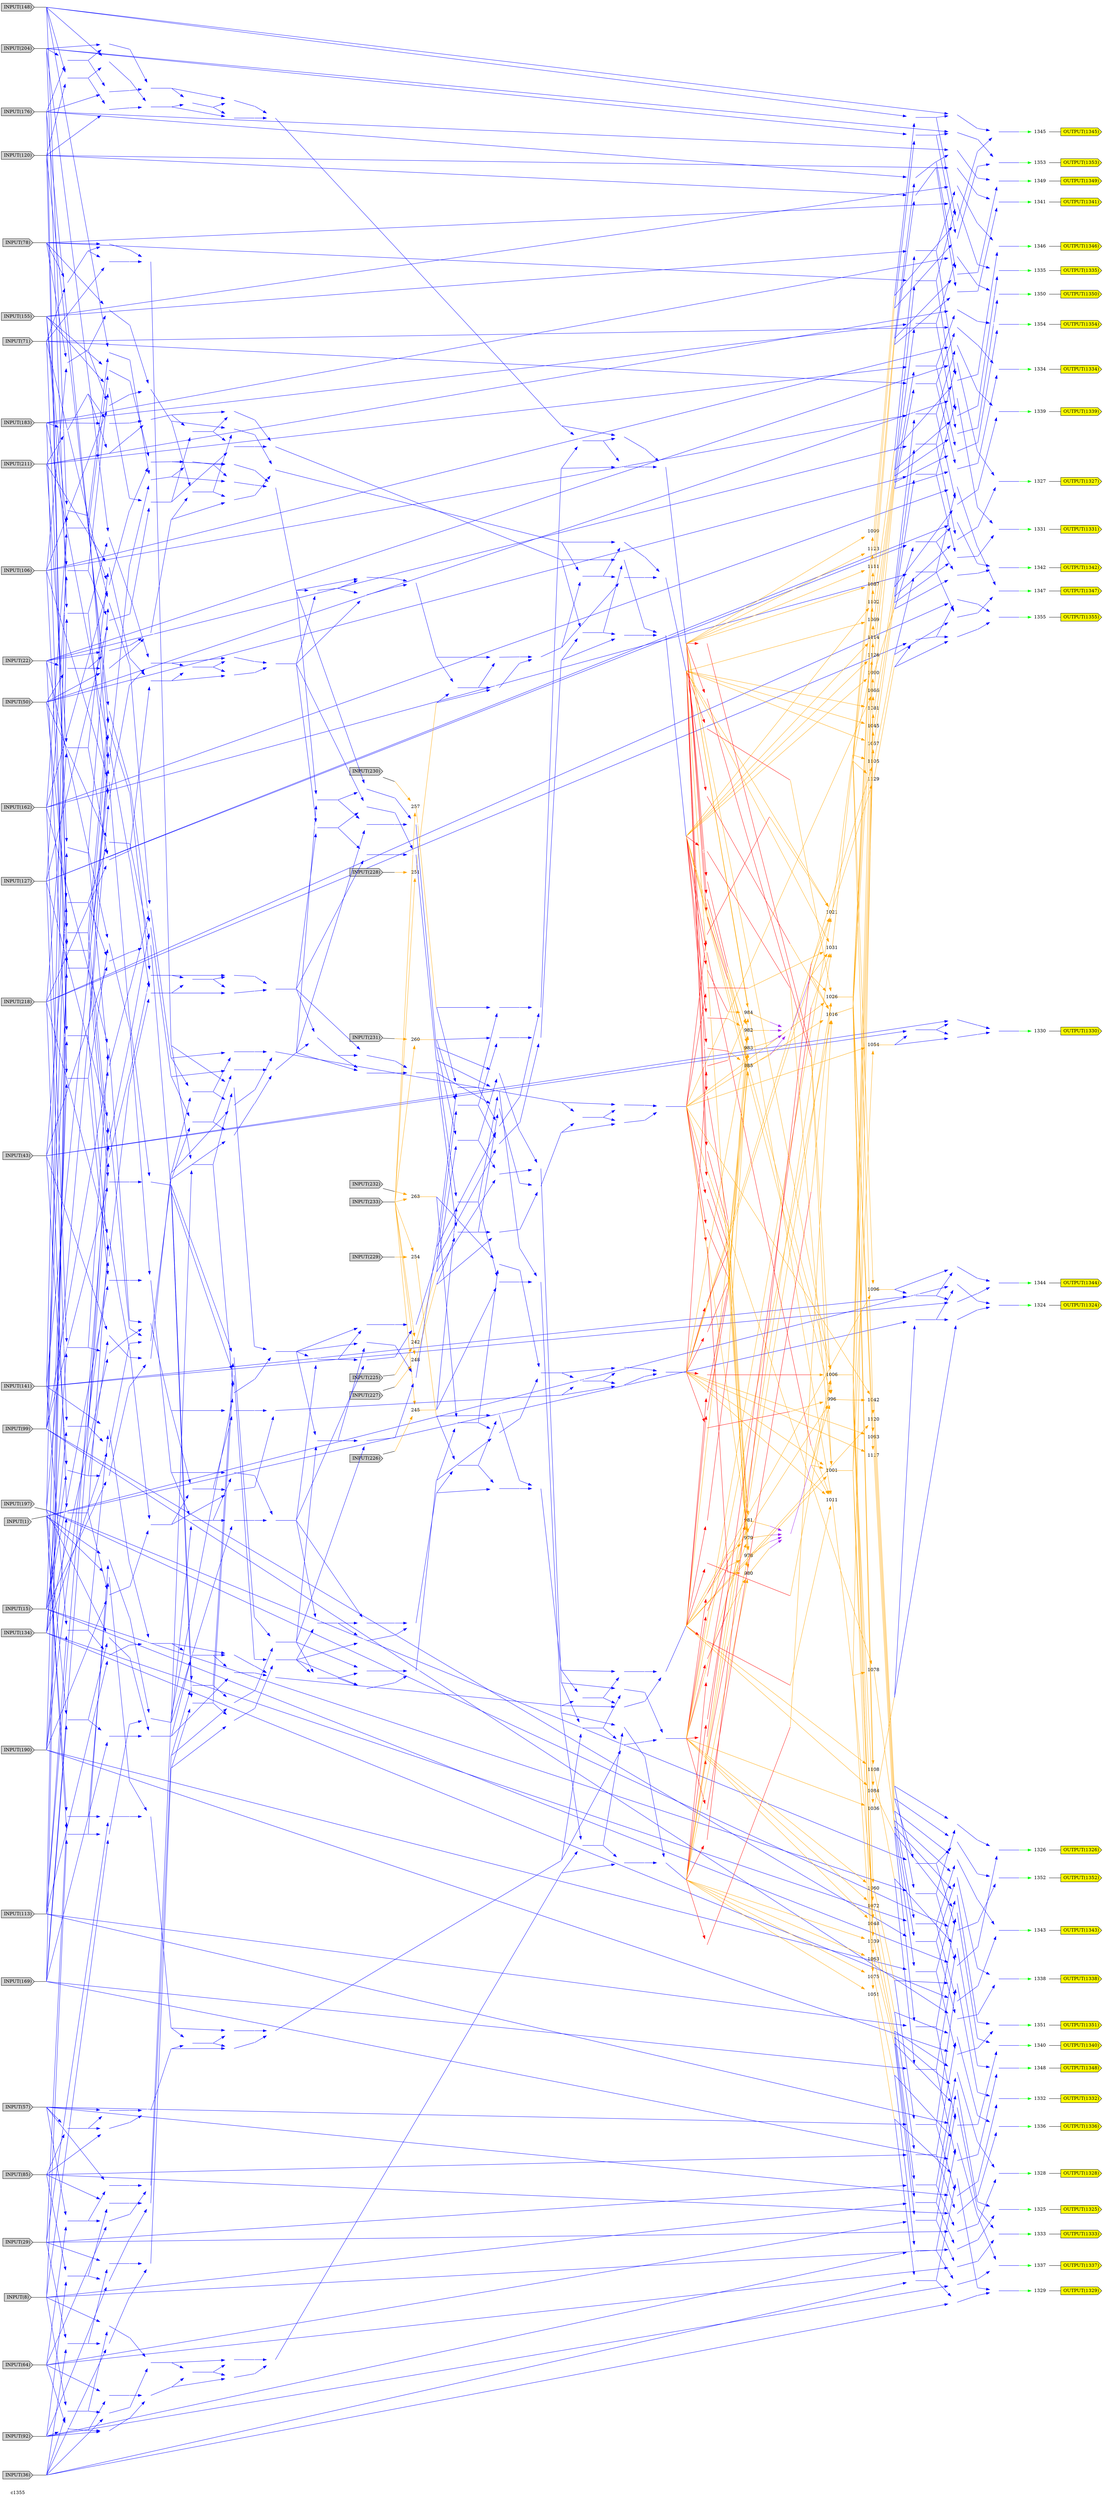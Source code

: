 digraph a
{
	//41 Inputs
	//32 Outputs
	//546 Gates
	overlap = false;
	rankdir = LR;
	splines = false;
	"c1355" [color = invis]
	1 [label = "INPUT(1)" shape = cds style = filled]
	O1 [label = "", fixedsize="false", width=0, height=0, shape=none]
	1 -> O1 [arrowhead=none]
	8 [label = "INPUT(8)" shape = cds style = filled]
	O8 [label = "", fixedsize="false", width=0, height=0, shape=none]
	8 -> O8 [arrowhead=none]
	15 [label = "INPUT(15)" shape = cds style = filled]
	O15 [label = "", fixedsize="false", width=0, height=0, shape=none]
	15 -> O15 [arrowhead=none]
	22 [label = "INPUT(22)" shape = cds style = filled]
	O22 [label = "", fixedsize="false", width=0, height=0, shape=none]
	22 -> O22 [arrowhead=none]
	29 [label = "INPUT(29)" shape = cds style = filled]
	O29 [label = "", fixedsize="false", width=0, height=0, shape=none]
	29 -> O29 [arrowhead=none]
	36 [label = "INPUT(36)" shape = cds style = filled]
	O36 [label = "", fixedsize="false", width=0, height=0, shape=none]
	36 -> O36 [arrowhead=none]
	43 [label = "INPUT(43)" shape = cds style = filled]
	O43 [label = "", fixedsize="false", width=0, height=0, shape=none]
	43 -> O43 [arrowhead=none]
	50 [label = "INPUT(50)" shape = cds style = filled]
	O50 [label = "", fixedsize="false", width=0, height=0, shape=none]
	50 -> O50 [arrowhead=none]
	57 [label = "INPUT(57)" shape = cds style = filled]
	O57 [label = "", fixedsize="false", width=0, height=0, shape=none]
	57 -> O57 [arrowhead=none]
	64 [label = "INPUT(64)" shape = cds style = filled]
	O64 [label = "", fixedsize="false", width=0, height=0, shape=none]
	64 -> O64 [arrowhead=none]
	71 [label = "INPUT(71)" shape = cds style = filled]
	O71 [label = "", fixedsize="false", width=0, height=0, shape=none]
	71 -> O71 [arrowhead=none]
	78 [label = "INPUT(78)" shape = cds style = filled]
	O78 [label = "", fixedsize="false", width=0, height=0, shape=none]
	78 -> O78 [arrowhead=none]
	85 [label = "INPUT(85)" shape = cds style = filled]
	O85 [label = "", fixedsize="false", width=0, height=0, shape=none]
	85 -> O85 [arrowhead=none]
	92 [label = "INPUT(92)" shape = cds style = filled]
	O92 [label = "", fixedsize="false", width=0, height=0, shape=none]
	92 -> O92 [arrowhead=none]
	99 [label = "INPUT(99)" shape = cds style = filled]
	O99 [label = "", fixedsize="false", width=0, height=0, shape=none]
	99 -> O99 [arrowhead=none]
	106 [label = "INPUT(106)" shape = cds style = filled]
	O106 [label = "", fixedsize="false", width=0, height=0, shape=none]
	106 -> O106 [arrowhead=none]
	113 [label = "INPUT(113)" shape = cds style = filled]
	O113 [label = "", fixedsize="false", width=0, height=0, shape=none]
	113 -> O113 [arrowhead=none]
	120 [label = "INPUT(120)" shape = cds style = filled]
	O120 [label = "", fixedsize="false", width=0, height=0, shape=none]
	120 -> O120 [arrowhead=none]
	127 [label = "INPUT(127)" shape = cds style = filled]
	O127 [label = "", fixedsize="false", width=0, height=0, shape=none]
	127 -> O127 [arrowhead=none]
	134 [label = "INPUT(134)" shape = cds style = filled]
	O134 [label = "", fixedsize="false", width=0, height=0, shape=none]
	134 -> O134 [arrowhead=none]
	141 [label = "INPUT(141)" shape = cds style = filled]
	O141 [label = "", fixedsize="false", width=0, height=0, shape=none]
	141 -> O141 [arrowhead=none]
	148 [label = "INPUT(148)" shape = cds style = filled]
	O148 [label = "", fixedsize="false", width=0, height=0, shape=none]
	148 -> O148 [arrowhead=none]
	155 [label = "INPUT(155)" shape = cds style = filled]
	O155 [label = "", fixedsize="false", width=0, height=0, shape=none]
	155 -> O155 [arrowhead=none]
	162 [label = "INPUT(162)" shape = cds style = filled]
	O162 [label = "", fixedsize="false", width=0, height=0, shape=none]
	162 -> O162 [arrowhead=none]
	169 [label = "INPUT(169)" shape = cds style = filled]
	O169 [label = "", fixedsize="false", width=0, height=0, shape=none]
	169 -> O169 [arrowhead=none]
	176 [label = "INPUT(176)" shape = cds style = filled]
	O176 [label = "", fixedsize="false", width=0, height=0, shape=none]
	176 -> O176 [arrowhead=none]
	183 [label = "INPUT(183)" shape = cds style = filled]
	O183 [label = "", fixedsize="false", width=0, height=0, shape=none]
	183 -> O183 [arrowhead=none]
	190 [label = "INPUT(190)" shape = cds style = filled]
	O190 [label = "", fixedsize="false", width=0, height=0, shape=none]
	190 -> O190 [arrowhead=none]
	197 [label = "INPUT(197)" shape = cds style = filled]
	O197 [label = "", fixedsize="false", width=0, height=0, shape=none]
	197 -> O197 [arrowhead=none]
	204 [label = "INPUT(204)" shape = cds style = filled]
	O204 [label = "", fixedsize="false", width=0, height=0, shape=none]
	204 -> O204 [arrowhead=none]
	211 [label = "INPUT(211)" shape = cds style = filled]
	O211 [label = "", fixedsize="false", width=0, height=0, shape=none]
	211 -> O211 [arrowhead=none]
	218 [label = "INPUT(218)" shape = cds style = filled]
	O218 [label = "", fixedsize="false", width=0, height=0, shape=none]
	218 -> O218 [arrowhead=none]
	225 [label = "INPUT(225)" shape = cds style = filled]
	O225 [label = "", fixedsize="false", width=0, height=0, shape=none]
	225 -> O225 [arrowhead=none]
	226 [label = "INPUT(226)" shape = cds style = filled]
	O226 [label = "", fixedsize="false", width=0, height=0, shape=none]
	226 -> O226 [arrowhead=none]
	227 [label = "INPUT(227)" shape = cds style = filled]
	O227 [label = "", fixedsize="false", width=0, height=0, shape=none]
	227 -> O227 [arrowhead=none]
	228 [label = "INPUT(228)" shape = cds style = filled]
	O228 [label = "", fixedsize="false", width=0, height=0, shape=none]
	228 -> O228 [arrowhead=none]
	229 [label = "INPUT(229)" shape = cds style = filled]
	O229 [label = "", fixedsize="false", width=0, height=0, shape=none]
	229 -> O229 [arrowhead=none]
	230 [label = "INPUT(230)" shape = cds style = filled]
	O230 [label = "", fixedsize="false", width=0, height=0, shape=none]
	230 -> O230 [arrowhead=none]
	231 [label = "INPUT(231)" shape = cds style = filled]
	O231 [label = "", fixedsize="false", width=0, height=0, shape=none]
	231 -> O231 [arrowhead=none]
	232 [label = "INPUT(232)" shape = cds style = filled]
	O232 [label = "", fixedsize="false", width=0, height=0, shape=none]
	232 -> O232 [arrowhead=none]
	233 [label = "INPUT(233)" shape = cds style = filled]
	O233 [label = "", fixedsize="false", width=0, height=0, shape=none]
	233 -> O233 [arrowhead=none]
	O1324 [label = "OUTPUT(1324)" shape = cds style = filled fillcolor = yellow]
	O1325 [label = "OUTPUT(1325)" shape = cds style = filled fillcolor = yellow]
	O1326 [label = "OUTPUT(1326)" shape = cds style = filled fillcolor = yellow]
	O1327 [label = "OUTPUT(1327)" shape = cds style = filled fillcolor = yellow]
	O1328 [label = "OUTPUT(1328)" shape = cds style = filled fillcolor = yellow]
	O1329 [label = "OUTPUT(1329)" shape = cds style = filled fillcolor = yellow]
	O1330 [label = "OUTPUT(1330)" shape = cds style = filled fillcolor = yellow]
	O1331 [label = "OUTPUT(1331)" shape = cds style = filled fillcolor = yellow]
	O1332 [label = "OUTPUT(1332)" shape = cds style = filled fillcolor = yellow]
	O1333 [label = "OUTPUT(1333)" shape = cds style = filled fillcolor = yellow]
	O1334 [label = "OUTPUT(1334)" shape = cds style = filled fillcolor = yellow]
	O1335 [label = "OUTPUT(1335)" shape = cds style = filled fillcolor = yellow]
	O1336 [label = "OUTPUT(1336)" shape = cds style = filled fillcolor = yellow]
	O1337 [label = "OUTPUT(1337)" shape = cds style = filled fillcolor = yellow]
	O1338 [label = "OUTPUT(1338)" shape = cds style = filled fillcolor = yellow]
	O1339 [label = "OUTPUT(1339)" shape = cds style = filled fillcolor = yellow]
	O1340 [label = "OUTPUT(1340)" shape = cds style = filled fillcolor = yellow]
	O1341 [label = "OUTPUT(1341)" shape = cds style = filled fillcolor = yellow]
	O1342 [label = "OUTPUT(1342)" shape = cds style = filled fillcolor = yellow]
	O1343 [label = "OUTPUT(1343)" shape = cds style = filled fillcolor = yellow]
	O1344 [label = "OUTPUT(1344)" shape = cds style = filled fillcolor = yellow]
	O1345 [label = "OUTPUT(1345)" shape = cds style = filled fillcolor = yellow]
	O1346 [label = "OUTPUT(1346)" shape = cds style = filled fillcolor = yellow]
	O1347 [label = "OUTPUT(1347)" shape = cds style = filled fillcolor = yellow]
	O1348 [label = "OUTPUT(1348)" shape = cds style = filled fillcolor = yellow]
	O1349 [label = "OUTPUT(1349)" shape = cds style = filled fillcolor = yellow]
	O1350 [label = "OUTPUT(1350)" shape = cds style = filled fillcolor = yellow]
	O1351 [label = "OUTPUT(1351)" shape = cds style = filled fillcolor = yellow]
	O1352 [label = "OUTPUT(1352)" shape = cds style = filled fillcolor = yellow]
	O1353 [label = "OUTPUT(1353)" shape = cds style = filled fillcolor = yellow]
	O1354 [label = "OUTPUT(1354)" shape = cds style = filled fillcolor = yellow]
	O1355 [label = "OUTPUT(1355)" shape = cds style = filled fillcolor = yellow]
	242 [label = "242" shape = none fillcolor = orange fontcolor = black image="AND.png"];
	242 -> O242 [arrowhead=none color = orange tailclip=false]
	O242 [label = "", fixedsize="false", width=0, height=0, shape=none]
	O225 -> 242 [color = orange];
	O233 -> 242 [color = orange];
	245 [label = "245" shape = none fillcolor = orange fontcolor = black image="AND.png"];
	245 -> O245 [arrowhead=none color = orange tailclip=false]
	O245 [label = "", fixedsize="false", width=0, height=0, shape=none]
	O226 -> 245 [color = orange];
	O233 -> 245 [color = orange];
	248 [label = "248" shape = none fillcolor = orange fontcolor = black image="AND.png"];
	248 -> O248 [arrowhead=none color = orange tailclip=false]
	O248 [label = "", fixedsize="false", width=0, height=0, shape=none]
	O227 -> 248 [color = orange];
	O233 -> 248 [color = orange];
	251 [label = "251" shape = none fillcolor = orange fontcolor = black image="AND.png"];
	251 -> O251 [arrowhead=none color = orange tailclip=false]
	O251 [label = "", fixedsize="false", width=0, height=0, shape=none]
	O228 -> 251 [color = orange];
	O233 -> 251 [color = orange];
	254 [label = "254" shape = none fillcolor = orange fontcolor = black image="AND.png"];
	254 -> O254 [arrowhead=none color = orange tailclip=false]
	O254 [label = "", fixedsize="false", width=0, height=0, shape=none]
	O229 -> 254 [color = orange];
	O233 -> 254 [color = orange];
	257 [label = "257" shape = none fillcolor = orange fontcolor = black image="AND.png"];
	257 -> O257 [arrowhead=none color = orange tailclip=false]
	O257 [label = "", fixedsize="false", width=0, height=0, shape=none]
	O230 -> 257 [color = orange];
	O233 -> 257 [color = orange];
	260 [label = "260" shape = none fillcolor = orange fontcolor = black image="AND.png"];
	260 -> O260 [arrowhead=none color = orange tailclip=false]
	O260 [label = "", fixedsize="false", width=0, height=0, shape=none]
	O231 -> 260 [color = orange];
	O233 -> 260 [color = orange];
	263 [label = "263" shape = none fillcolor = orange fontcolor = black image="AND.png"];
	263 -> O263 [arrowhead=none color = orange tailclip=false]
	O263 [label = "", fixedsize="false", width=0, height=0, shape=none]
	O232 -> 263 [color = orange];
	O233 -> 263 [color = orange];
	266 [label = "266" shape = none fillcolor = blue fontcolor = white image="NAND.png"];
	266 -> O266 [arrowhead=none color = blue tailclip=false]
	O266 [label = "", fixedsize="false", width=0, height=0, shape=none]
	O1 -> 266 [color = blue];
	O8 -> 266 [color = blue];
	269 [label = "269" shape = none fillcolor = blue fontcolor = white image="NAND.png"];
	269 -> O269 [arrowhead=none color = blue tailclip=false]
	O269 [label = "", fixedsize="false", width=0, height=0, shape=none]
	O15 -> 269 [color = blue];
	O22 -> 269 [color = blue];
	272 [label = "272" shape = none fillcolor = blue fontcolor = white image="NAND.png"];
	272 -> O272 [arrowhead=none color = blue tailclip=false]
	O272 [label = "", fixedsize="false", width=0, height=0, shape=none]
	O29 -> 272 [color = blue];
	O36 -> 272 [color = blue];
	275 [label = "275" shape = none fillcolor = blue fontcolor = white image="NAND.png"];
	275 -> O275 [arrowhead=none color = blue tailclip=false]
	O275 [label = "", fixedsize="false", width=0, height=0, shape=none]
	O43 -> 275 [color = blue];
	O50 -> 275 [color = blue];
	278 [label = "278" shape = none fillcolor = blue fontcolor = white image="NAND.png"];
	278 -> O278 [arrowhead=none color = blue tailclip=false]
	O278 [label = "", fixedsize="false", width=0, height=0, shape=none]
	O57 -> 278 [color = blue];
	O64 -> 278 [color = blue];
	281 [label = "281" shape = none fillcolor = blue fontcolor = white image="NAND.png"];
	281 -> O281 [arrowhead=none color = blue tailclip=false]
	O281 [label = "", fixedsize="false", width=0, height=0, shape=none]
	O71 -> 281 [color = blue];
	O78 -> 281 [color = blue];
	284 [label = "284" shape = none fillcolor = blue fontcolor = white image="NAND.png"];
	284 -> O284 [arrowhead=none color = blue tailclip=false]
	O284 [label = "", fixedsize="false", width=0, height=0, shape=none]
	O85 -> 284 [color = blue];
	O92 -> 284 [color = blue];
	287 [label = "287" shape = none fillcolor = blue fontcolor = white image="NAND.png"];
	287 -> O287 [arrowhead=none color = blue tailclip=false]
	O287 [label = "", fixedsize="false", width=0, height=0, shape=none]
	O99 -> 287 [color = blue];
	O106 -> 287 [color = blue];
	290 [label = "290" shape = none fillcolor = blue fontcolor = white image="NAND.png"];
	290 -> O290 [arrowhead=none color = blue tailclip=false]
	O290 [label = "", fixedsize="false", width=0, height=0, shape=none]
	O113 -> 290 [color = blue];
	O120 -> 290 [color = blue];
	293 [label = "293" shape = none fillcolor = blue fontcolor = white image="NAND.png"];
	293 -> O293 [arrowhead=none color = blue tailclip=false]
	O293 [label = "", fixedsize="false", width=0, height=0, shape=none]
	O127 -> 293 [color = blue];
	O134 -> 293 [color = blue];
	296 [label = "296" shape = none fillcolor = blue fontcolor = white image="NAND.png"];
	296 -> O296 [arrowhead=none color = blue tailclip=false]
	O296 [label = "", fixedsize="false", width=0, height=0, shape=none]
	O141 -> 296 [color = blue];
	O148 -> 296 [color = blue];
	299 [label = "299" shape = none fillcolor = blue fontcolor = white image="NAND.png"];
	299 -> O299 [arrowhead=none color = blue tailclip=false]
	O299 [label = "", fixedsize="false", width=0, height=0, shape=none]
	O155 -> 299 [color = blue];
	O162 -> 299 [color = blue];
	302 [label = "302" shape = none fillcolor = blue fontcolor = white image="NAND.png"];
	302 -> O302 [arrowhead=none color = blue tailclip=false]
	O302 [label = "", fixedsize="false", width=0, height=0, shape=none]
	O169 -> 302 [color = blue];
	O176 -> 302 [color = blue];
	305 [label = "305" shape = none fillcolor = blue fontcolor = white image="NAND.png"];
	305 -> O305 [arrowhead=none color = blue tailclip=false]
	O305 [label = "", fixedsize="false", width=0, height=0, shape=none]
	O183 -> 305 [color = blue];
	O190 -> 305 [color = blue];
	308 [label = "308" shape = none fillcolor = blue fontcolor = white image="NAND.png"];
	308 -> O308 [arrowhead=none color = blue tailclip=false]
	O308 [label = "", fixedsize="false", width=0, height=0, shape=none]
	O197 -> 308 [color = blue];
	O204 -> 308 [color = blue];
	311 [label = "311" shape = none fillcolor = blue fontcolor = white image="NAND.png"];
	311 -> O311 [arrowhead=none color = blue tailclip=false]
	O311 [label = "", fixedsize="false", width=0, height=0, shape=none]
	O211 -> 311 [color = blue];
	O218 -> 311 [color = blue];
	314 [label = "314" shape = none fillcolor = blue fontcolor = white image="NAND.png"];
	314 -> O314 [arrowhead=none color = blue tailclip=false]
	O314 [label = "", fixedsize="false", width=0, height=0, shape=none]
	O1 -> 314 [color = blue];
	O29 -> 314 [color = blue];
	317 [label = "317" shape = none fillcolor = blue fontcolor = white image="NAND.png"];
	317 -> O317 [arrowhead=none color = blue tailclip=false]
	O317 [label = "", fixedsize="false", width=0, height=0, shape=none]
	O57 -> 317 [color = blue];
	O85 -> 317 [color = blue];
	320 [label = "320" shape = none fillcolor = blue fontcolor = white image="NAND.png"];
	320 -> O320 [arrowhead=none color = blue tailclip=false]
	O320 [label = "", fixedsize="false", width=0, height=0, shape=none]
	O8 -> 320 [color = blue];
	O36 -> 320 [color = blue];
	323 [label = "323" shape = none fillcolor = blue fontcolor = white image="NAND.png"];
	323 -> O323 [arrowhead=none color = blue tailclip=false]
	O323 [label = "", fixedsize="false", width=0, height=0, shape=none]
	O64 -> 323 [color = blue];
	O92 -> 323 [color = blue];
	326 [label = "326" shape = none fillcolor = blue fontcolor = white image="NAND.png"];
	326 -> O326 [arrowhead=none color = blue tailclip=false]
	O326 [label = "", fixedsize="false", width=0, height=0, shape=none]
	O15 -> 326 [color = blue];
	O43 -> 326 [color = blue];
	329 [label = "329" shape = none fillcolor = blue fontcolor = white image="NAND.png"];
	329 -> O329 [arrowhead=none color = blue tailclip=false]
	O329 [label = "", fixedsize="false", width=0, height=0, shape=none]
	O71 -> 329 [color = blue];
	O99 -> 329 [color = blue];
	332 [label = "332" shape = none fillcolor = blue fontcolor = white image="NAND.png"];
	332 -> O332 [arrowhead=none color = blue tailclip=false]
	O332 [label = "", fixedsize="false", width=0, height=0, shape=none]
	O22 -> 332 [color = blue];
	O50 -> 332 [color = blue];
	335 [label = "335" shape = none fillcolor = blue fontcolor = white image="NAND.png"];
	335 -> O335 [arrowhead=none color = blue tailclip=false]
	O335 [label = "", fixedsize="false", width=0, height=0, shape=none]
	O78 -> 335 [color = blue];
	O106 -> 335 [color = blue];
	338 [label = "338" shape = none fillcolor = blue fontcolor = white image="NAND.png"];
	338 -> O338 [arrowhead=none color = blue tailclip=false]
	O338 [label = "", fixedsize="false", width=0, height=0, shape=none]
	O113 -> 338 [color = blue];
	O141 -> 338 [color = blue];
	341 [label = "341" shape = none fillcolor = blue fontcolor = white image="NAND.png"];
	341 -> O341 [arrowhead=none color = blue tailclip=false]
	O341 [label = "", fixedsize="false", width=0, height=0, shape=none]
	O169 -> 341 [color = blue];
	O197 -> 341 [color = blue];
	344 [label = "344" shape = none fillcolor = blue fontcolor = white image="NAND.png"];
	344 -> O344 [arrowhead=none color = blue tailclip=false]
	O344 [label = "", fixedsize="false", width=0, height=0, shape=none]
	O120 -> 344 [color = blue];
	O148 -> 344 [color = blue];
	347 [label = "347" shape = none fillcolor = blue fontcolor = white image="NAND.png"];
	347 -> O347 [arrowhead=none color = blue tailclip=false]
	O347 [label = "", fixedsize="false", width=0, height=0, shape=none]
	O176 -> 347 [color = blue];
	O204 -> 347 [color = blue];
	350 [label = "350" shape = none fillcolor = blue fontcolor = white image="NAND.png"];
	350 -> O350 [arrowhead=none color = blue tailclip=false]
	O350 [label = "", fixedsize="false", width=0, height=0, shape=none]
	O127 -> 350 [color = blue];
	O155 -> 350 [color = blue];
	353 [label = "353" shape = none fillcolor = blue fontcolor = white image="NAND.png"];
	353 -> O353 [arrowhead=none color = blue tailclip=false]
	O353 [label = "", fixedsize="false", width=0, height=0, shape=none]
	O183 -> 353 [color = blue];
	O211 -> 353 [color = blue];
	356 [label = "356" shape = none fillcolor = blue fontcolor = white image="NAND.png"];
	356 -> O356 [arrowhead=none color = blue tailclip=false]
	O356 [label = "", fixedsize="false", width=0, height=0, shape=none]
	O134 -> 356 [color = blue];
	O162 -> 356 [color = blue];
	359 [label = "359" shape = none fillcolor = blue fontcolor = white image="NAND.png"];
	359 -> O359 [arrowhead=none color = blue tailclip=false]
	O359 [label = "", fixedsize="false", width=0, height=0, shape=none]
	O190 -> 359 [color = blue];
	O218 -> 359 [color = blue];
	362 [label = "362" shape = none fillcolor = blue fontcolor = white image="NAND.png"];
	362 -> O362 [arrowhead=none color = blue tailclip=false]
	O362 [label = "", fixedsize="false", width=0, height=0, shape=none]
	O1 -> 362 [color = blue];
	O266 -> 362 [color = blue];
	363 [label = "363" shape = none fillcolor = blue fontcolor = white image="NAND.png"];
	363 -> O363 [arrowhead=none color = blue tailclip=false]
	O363 [label = "", fixedsize="false", width=0, height=0, shape=none]
	O8 -> 363 [color = blue];
	O266 -> 363 [color = blue];
	364 [label = "364" shape = none fillcolor = blue fontcolor = white image="NAND.png"];
	364 -> O364 [arrowhead=none color = blue tailclip=false]
	O364 [label = "", fixedsize="false", width=0, height=0, shape=none]
	O15 -> 364 [color = blue];
	O269 -> 364 [color = blue];
	365 [label = "365" shape = none fillcolor = blue fontcolor = white image="NAND.png"];
	365 -> O365 [arrowhead=none color = blue tailclip=false]
	O365 [label = "", fixedsize="false", width=0, height=0, shape=none]
	O22 -> 365 [color = blue];
	O269 -> 365 [color = blue];
	366 [label = "366" shape = none fillcolor = blue fontcolor = white image="NAND.png"];
	366 -> O366 [arrowhead=none color = blue tailclip=false]
	O366 [label = "", fixedsize="false", width=0, height=0, shape=none]
	O29 -> 366 [color = blue];
	O272 -> 366 [color = blue];
	367 [label = "367" shape = none fillcolor = blue fontcolor = white image="NAND.png"];
	367 -> O367 [arrowhead=none color = blue tailclip=false]
	O367 [label = "", fixedsize="false", width=0, height=0, shape=none]
	O36 -> 367 [color = blue];
	O272 -> 367 [color = blue];
	368 [label = "368" shape = none fillcolor = blue fontcolor = white image="NAND.png"];
	368 -> O368 [arrowhead=none color = blue tailclip=false]
	O368 [label = "", fixedsize="false", width=0, height=0, shape=none]
	O43 -> 368 [color = blue];
	O275 -> 368 [color = blue];
	369 [label = "369" shape = none fillcolor = blue fontcolor = white image="NAND.png"];
	369 -> O369 [arrowhead=none color = blue tailclip=false]
	O369 [label = "", fixedsize="false", width=0, height=0, shape=none]
	O50 -> 369 [color = blue];
	O275 -> 369 [color = blue];
	370 [label = "370" shape = none fillcolor = blue fontcolor = white image="NAND.png"];
	370 -> O370 [arrowhead=none color = blue tailclip=false]
	O370 [label = "", fixedsize="false", width=0, height=0, shape=none]
	O57 -> 370 [color = blue];
	O278 -> 370 [color = blue];
	371 [label = "371" shape = none fillcolor = blue fontcolor = white image="NAND.png"];
	371 -> O371 [arrowhead=none color = blue tailclip=false]
	O371 [label = "", fixedsize="false", width=0, height=0, shape=none]
	O64 -> 371 [color = blue];
	O278 -> 371 [color = blue];
	372 [label = "372" shape = none fillcolor = blue fontcolor = white image="NAND.png"];
	372 -> O372 [arrowhead=none color = blue tailclip=false]
	O372 [label = "", fixedsize="false", width=0, height=0, shape=none]
	O71 -> 372 [color = blue];
	O281 -> 372 [color = blue];
	373 [label = "373" shape = none fillcolor = blue fontcolor = white image="NAND.png"];
	373 -> O373 [arrowhead=none color = blue tailclip=false]
	O373 [label = "", fixedsize="false", width=0, height=0, shape=none]
	O78 -> 373 [color = blue];
	O281 -> 373 [color = blue];
	374 [label = "374" shape = none fillcolor = blue fontcolor = white image="NAND.png"];
	374 -> O374 [arrowhead=none color = blue tailclip=false]
	O374 [label = "", fixedsize="false", width=0, height=0, shape=none]
	O85 -> 374 [color = blue];
	O284 -> 374 [color = blue];
	375 [label = "375" shape = none fillcolor = blue fontcolor = white image="NAND.png"];
	375 -> O375 [arrowhead=none color = blue tailclip=false]
	O375 [label = "", fixedsize="false", width=0, height=0, shape=none]
	O92 -> 375 [color = blue];
	O284 -> 375 [color = blue];
	376 [label = "376" shape = none fillcolor = blue fontcolor = white image="NAND.png"];
	376 -> O376 [arrowhead=none color = blue tailclip=false]
	O376 [label = "", fixedsize="false", width=0, height=0, shape=none]
	O99 -> 376 [color = blue];
	O287 -> 376 [color = blue];
	377 [label = "377" shape = none fillcolor = blue fontcolor = white image="NAND.png"];
	377 -> O377 [arrowhead=none color = blue tailclip=false]
	O377 [label = "", fixedsize="false", width=0, height=0, shape=none]
	O106 -> 377 [color = blue];
	O287 -> 377 [color = blue];
	378 [label = "378" shape = none fillcolor = blue fontcolor = white image="NAND.png"];
	378 -> O378 [arrowhead=none color = blue tailclip=false]
	O378 [label = "", fixedsize="false", width=0, height=0, shape=none]
	O113 -> 378 [color = blue];
	O290 -> 378 [color = blue];
	379 [label = "379" shape = none fillcolor = blue fontcolor = white image="NAND.png"];
	379 -> O379 [arrowhead=none color = blue tailclip=false]
	O379 [label = "", fixedsize="false", width=0, height=0, shape=none]
	O120 -> 379 [color = blue];
	O290 -> 379 [color = blue];
	380 [label = "380" shape = none fillcolor = blue fontcolor = white image="NAND.png"];
	380 -> O380 [arrowhead=none color = blue tailclip=false]
	O380 [label = "", fixedsize="false", width=0, height=0, shape=none]
	O127 -> 380 [color = blue];
	O293 -> 380 [color = blue];
	381 [label = "381" shape = none fillcolor = blue fontcolor = white image="NAND.png"];
	381 -> O381 [arrowhead=none color = blue tailclip=false]
	O381 [label = "", fixedsize="false", width=0, height=0, shape=none]
	O134 -> 381 [color = blue];
	O293 -> 381 [color = blue];
	382 [label = "382" shape = none fillcolor = blue fontcolor = white image="NAND.png"];
	382 -> O382 [arrowhead=none color = blue tailclip=false]
	O382 [label = "", fixedsize="false", width=0, height=0, shape=none]
	O141 -> 382 [color = blue];
	O296 -> 382 [color = blue];
	383 [label = "383" shape = none fillcolor = blue fontcolor = white image="NAND.png"];
	383 -> O383 [arrowhead=none color = blue tailclip=false]
	O383 [label = "", fixedsize="false", width=0, height=0, shape=none]
	O148 -> 383 [color = blue];
	O296 -> 383 [color = blue];
	384 [label = "384" shape = none fillcolor = blue fontcolor = white image="NAND.png"];
	384 -> O384 [arrowhead=none color = blue tailclip=false]
	O384 [label = "", fixedsize="false", width=0, height=0, shape=none]
	O155 -> 384 [color = blue];
	O299 -> 384 [color = blue];
	385 [label = "385" shape = none fillcolor = blue fontcolor = white image="NAND.png"];
	385 -> O385 [arrowhead=none color = blue tailclip=false]
	O385 [label = "", fixedsize="false", width=0, height=0, shape=none]
	O162 -> 385 [color = blue];
	O299 -> 385 [color = blue];
	386 [label = "386" shape = none fillcolor = blue fontcolor = white image="NAND.png"];
	386 -> O386 [arrowhead=none color = blue tailclip=false]
	O386 [label = "", fixedsize="false", width=0, height=0, shape=none]
	O169 -> 386 [color = blue];
	O302 -> 386 [color = blue];
	387 [label = "387" shape = none fillcolor = blue fontcolor = white image="NAND.png"];
	387 -> O387 [arrowhead=none color = blue tailclip=false]
	O387 [label = "", fixedsize="false", width=0, height=0, shape=none]
	O176 -> 387 [color = blue];
	O302 -> 387 [color = blue];
	388 [label = "388" shape = none fillcolor = blue fontcolor = white image="NAND.png"];
	388 -> O388 [arrowhead=none color = blue tailclip=false]
	O388 [label = "", fixedsize="false", width=0, height=0, shape=none]
	O183 -> 388 [color = blue];
	O305 -> 388 [color = blue];
	389 [label = "389" shape = none fillcolor = blue fontcolor = white image="NAND.png"];
	389 -> O389 [arrowhead=none color = blue tailclip=false]
	O389 [label = "", fixedsize="false", width=0, height=0, shape=none]
	O190 -> 389 [color = blue];
	O305 -> 389 [color = blue];
	390 [label = "390" shape = none fillcolor = blue fontcolor = white image="NAND.png"];
	390 -> O390 [arrowhead=none color = blue tailclip=false]
	O390 [label = "", fixedsize="false", width=0, height=0, shape=none]
	O197 -> 390 [color = blue];
	O308 -> 390 [color = blue];
	391 [label = "391" shape = none fillcolor = blue fontcolor = white image="NAND.png"];
	391 -> O391 [arrowhead=none color = blue tailclip=false]
	O391 [label = "", fixedsize="false", width=0, height=0, shape=none]
	O204 -> 391 [color = blue];
	O308 -> 391 [color = blue];
	392 [label = "392" shape = none fillcolor = blue fontcolor = white image="NAND.png"];
	392 -> O392 [arrowhead=none color = blue tailclip=false]
	O392 [label = "", fixedsize="false", width=0, height=0, shape=none]
	O211 -> 392 [color = blue];
	O311 -> 392 [color = blue];
	393 [label = "393" shape = none fillcolor = blue fontcolor = white image="NAND.png"];
	393 -> O393 [arrowhead=none color = blue tailclip=false]
	O393 [label = "", fixedsize="false", width=0, height=0, shape=none]
	O218 -> 393 [color = blue];
	O311 -> 393 [color = blue];
	394 [label = "394" shape = none fillcolor = blue fontcolor = white image="NAND.png"];
	394 -> O394 [arrowhead=none color = blue tailclip=false]
	O394 [label = "", fixedsize="false", width=0, height=0, shape=none]
	O1 -> 394 [color = blue];
	O314 -> 394 [color = blue];
	395 [label = "395" shape = none fillcolor = blue fontcolor = white image="NAND.png"];
	395 -> O395 [arrowhead=none color = blue tailclip=false]
	O395 [label = "", fixedsize="false", width=0, height=0, shape=none]
	O29 -> 395 [color = blue];
	O314 -> 395 [color = blue];
	396 [label = "396" shape = none fillcolor = blue fontcolor = white image="NAND.png"];
	396 -> O396 [arrowhead=none color = blue tailclip=false]
	O396 [label = "", fixedsize="false", width=0, height=0, shape=none]
	O57 -> 396 [color = blue];
	O317 -> 396 [color = blue];
	397 [label = "397" shape = none fillcolor = blue fontcolor = white image="NAND.png"];
	397 -> O397 [arrowhead=none color = blue tailclip=false]
	O397 [label = "", fixedsize="false", width=0, height=0, shape=none]
	O85 -> 397 [color = blue];
	O317 -> 397 [color = blue];
	398 [label = "398" shape = none fillcolor = blue fontcolor = white image="NAND.png"];
	398 -> O398 [arrowhead=none color = blue tailclip=false]
	O398 [label = "", fixedsize="false", width=0, height=0, shape=none]
	O8 -> 398 [color = blue];
	O320 -> 398 [color = blue];
	399 [label = "399" shape = none fillcolor = blue fontcolor = white image="NAND.png"];
	399 -> O399 [arrowhead=none color = blue tailclip=false]
	O399 [label = "", fixedsize="false", width=0, height=0, shape=none]
	O36 -> 399 [color = blue];
	O320 -> 399 [color = blue];
	400 [label = "400" shape = none fillcolor = blue fontcolor = white image="NAND.png"];
	400 -> O400 [arrowhead=none color = blue tailclip=false]
	O400 [label = "", fixedsize="false", width=0, height=0, shape=none]
	O64 -> 400 [color = blue];
	O323 -> 400 [color = blue];
	401 [label = "401" shape = none fillcolor = blue fontcolor = white image="NAND.png"];
	401 -> O401 [arrowhead=none color = blue tailclip=false]
	O401 [label = "", fixedsize="false", width=0, height=0, shape=none]
	O92 -> 401 [color = blue];
	O323 -> 401 [color = blue];
	402 [label = "402" shape = none fillcolor = blue fontcolor = white image="NAND.png"];
	402 -> O402 [arrowhead=none color = blue tailclip=false]
	O402 [label = "", fixedsize="false", width=0, height=0, shape=none]
	O15 -> 402 [color = blue];
	O326 -> 402 [color = blue];
	403 [label = "403" shape = none fillcolor = blue fontcolor = white image="NAND.png"];
	403 -> O403 [arrowhead=none color = blue tailclip=false]
	O403 [label = "", fixedsize="false", width=0, height=0, shape=none]
	O43 -> 403 [color = blue];
	O326 -> 403 [color = blue];
	404 [label = "404" shape = none fillcolor = blue fontcolor = white image="NAND.png"];
	404 -> O404 [arrowhead=none color = blue tailclip=false]
	O404 [label = "", fixedsize="false", width=0, height=0, shape=none]
	O71 -> 404 [color = blue];
	O329 -> 404 [color = blue];
	405 [label = "405" shape = none fillcolor = blue fontcolor = white image="NAND.png"];
	405 -> O405 [arrowhead=none color = blue tailclip=false]
	O405 [label = "", fixedsize="false", width=0, height=0, shape=none]
	O99 -> 405 [color = blue];
	O329 -> 405 [color = blue];
	406 [label = "406" shape = none fillcolor = blue fontcolor = white image="NAND.png"];
	406 -> O406 [arrowhead=none color = blue tailclip=false]
	O406 [label = "", fixedsize="false", width=0, height=0, shape=none]
	O22 -> 406 [color = blue];
	O332 -> 406 [color = blue];
	407 [label = "407" shape = none fillcolor = blue fontcolor = white image="NAND.png"];
	407 -> O407 [arrowhead=none color = blue tailclip=false]
	O407 [label = "", fixedsize="false", width=0, height=0, shape=none]
	O50 -> 407 [color = blue];
	O332 -> 407 [color = blue];
	408 [label = "408" shape = none fillcolor = blue fontcolor = white image="NAND.png"];
	408 -> O408 [arrowhead=none color = blue tailclip=false]
	O408 [label = "", fixedsize="false", width=0, height=0, shape=none]
	O78 -> 408 [color = blue];
	O335 -> 408 [color = blue];
	409 [label = "409" shape = none fillcolor = blue fontcolor = white image="NAND.png"];
	409 -> O409 [arrowhead=none color = blue tailclip=false]
	O409 [label = "", fixedsize="false", width=0, height=0, shape=none]
	O106 -> 409 [color = blue];
	O335 -> 409 [color = blue];
	410 [label = "410" shape = none fillcolor = blue fontcolor = white image="NAND.png"];
	410 -> O410 [arrowhead=none color = blue tailclip=false]
	O410 [label = "", fixedsize="false", width=0, height=0, shape=none]
	O113 -> 410 [color = blue];
	O338 -> 410 [color = blue];
	411 [label = "411" shape = none fillcolor = blue fontcolor = white image="NAND.png"];
	411 -> O411 [arrowhead=none color = blue tailclip=false]
	O411 [label = "", fixedsize="false", width=0, height=0, shape=none]
	O141 -> 411 [color = blue];
	O338 -> 411 [color = blue];
	412 [label = "412" shape = none fillcolor = blue fontcolor = white image="NAND.png"];
	412 -> O412 [arrowhead=none color = blue tailclip=false]
	O412 [label = "", fixedsize="false", width=0, height=0, shape=none]
	O169 -> 412 [color = blue];
	O341 -> 412 [color = blue];
	413 [label = "413" shape = none fillcolor = blue fontcolor = white image="NAND.png"];
	413 -> O413 [arrowhead=none color = blue tailclip=false]
	O413 [label = "", fixedsize="false", width=0, height=0, shape=none]
	O197 -> 413 [color = blue];
	O341 -> 413 [color = blue];
	414 [label = "414" shape = none fillcolor = blue fontcolor = white image="NAND.png"];
	414 -> O414 [arrowhead=none color = blue tailclip=false]
	O414 [label = "", fixedsize="false", width=0, height=0, shape=none]
	O120 -> 414 [color = blue];
	O344 -> 414 [color = blue];
	415 [label = "415" shape = none fillcolor = blue fontcolor = white image="NAND.png"];
	415 -> O415 [arrowhead=none color = blue tailclip=false]
	O415 [label = "", fixedsize="false", width=0, height=0, shape=none]
	O148 -> 415 [color = blue];
	O344 -> 415 [color = blue];
	416 [label = "416" shape = none fillcolor = blue fontcolor = white image="NAND.png"];
	416 -> O416 [arrowhead=none color = blue tailclip=false]
	O416 [label = "", fixedsize="false", width=0, height=0, shape=none]
	O176 -> 416 [color = blue];
	O347 -> 416 [color = blue];
	417 [label = "417" shape = none fillcolor = blue fontcolor = white image="NAND.png"];
	417 -> O417 [arrowhead=none color = blue tailclip=false]
	O417 [label = "", fixedsize="false", width=0, height=0, shape=none]
	O204 -> 417 [color = blue];
	O347 -> 417 [color = blue];
	418 [label = "418" shape = none fillcolor = blue fontcolor = white image="NAND.png"];
	418 -> O418 [arrowhead=none color = blue tailclip=false]
	O418 [label = "", fixedsize="false", width=0, height=0, shape=none]
	O127 -> 418 [color = blue];
	O350 -> 418 [color = blue];
	419 [label = "419" shape = none fillcolor = blue fontcolor = white image="NAND.png"];
	419 -> O419 [arrowhead=none color = blue tailclip=false]
	O419 [label = "", fixedsize="false", width=0, height=0, shape=none]
	O155 -> 419 [color = blue];
	O350 -> 419 [color = blue];
	420 [label = "420" shape = none fillcolor = blue fontcolor = white image="NAND.png"];
	420 -> O420 [arrowhead=none color = blue tailclip=false]
	O420 [label = "", fixedsize="false", width=0, height=0, shape=none]
	O183 -> 420 [color = blue];
	O353 -> 420 [color = blue];
	421 [label = "421" shape = none fillcolor = blue fontcolor = white image="NAND.png"];
	421 -> O421 [arrowhead=none color = blue tailclip=false]
	O421 [label = "", fixedsize="false", width=0, height=0, shape=none]
	O211 -> 421 [color = blue];
	O353 -> 421 [color = blue];
	422 [label = "422" shape = none fillcolor = blue fontcolor = white image="NAND.png"];
	422 -> O422 [arrowhead=none color = blue tailclip=false]
	O422 [label = "", fixedsize="false", width=0, height=0, shape=none]
	O134 -> 422 [color = blue];
	O356 -> 422 [color = blue];
	423 [label = "423" shape = none fillcolor = blue fontcolor = white image="NAND.png"];
	423 -> O423 [arrowhead=none color = blue tailclip=false]
	O423 [label = "", fixedsize="false", width=0, height=0, shape=none]
	O162 -> 423 [color = blue];
	O356 -> 423 [color = blue];
	424 [label = "424" shape = none fillcolor = blue fontcolor = white image="NAND.png"];
	424 -> O424 [arrowhead=none color = blue tailclip=false]
	O424 [label = "", fixedsize="false", width=0, height=0, shape=none]
	O190 -> 424 [color = blue];
	O359 -> 424 [color = blue];
	425 [label = "425" shape = none fillcolor = blue fontcolor = white image="NAND.png"];
	425 -> O425 [arrowhead=none color = blue tailclip=false]
	O425 [label = "", fixedsize="false", width=0, height=0, shape=none]
	O218 -> 425 [color = blue];
	O359 -> 425 [color = blue];
	426 [label = "426" shape = none fillcolor = blue fontcolor = white image="NAND.png"];
	426 -> O426 [arrowhead=none color = blue tailclip=false]
	O426 [label = "", fixedsize="false", width=0, height=0, shape=none]
	O362 -> 426 [color = blue];
	O363 -> 426 [color = blue];
	429 [label = "429" shape = none fillcolor = blue fontcolor = white image="NAND.png"];
	429 -> O429 [arrowhead=none color = blue tailclip=false]
	O429 [label = "", fixedsize="false", width=0, height=0, shape=none]
	O364 -> 429 [color = blue];
	O365 -> 429 [color = blue];
	432 [label = "432" shape = none fillcolor = blue fontcolor = white image="NAND.png"];
	432 -> O432 [arrowhead=none color = blue tailclip=false]
	O432 [label = "", fixedsize="false", width=0, height=0, shape=none]
	O366 -> 432 [color = blue];
	O367 -> 432 [color = blue];
	435 [label = "435" shape = none fillcolor = blue fontcolor = white image="NAND.png"];
	435 -> O435 [arrowhead=none color = blue tailclip=false]
	O435 [label = "", fixedsize="false", width=0, height=0, shape=none]
	O368 -> 435 [color = blue];
	O369 -> 435 [color = blue];
	438 [label = "438" shape = none fillcolor = blue fontcolor = white image="NAND.png"];
	438 -> O438 [arrowhead=none color = blue tailclip=false]
	O438 [label = "", fixedsize="false", width=0, height=0, shape=none]
	O370 -> 438 [color = blue];
	O371 -> 438 [color = blue];
	441 [label = "441" shape = none fillcolor = blue fontcolor = white image="NAND.png"];
	441 -> O441 [arrowhead=none color = blue tailclip=false]
	O441 [label = "", fixedsize="false", width=0, height=0, shape=none]
	O372 -> 441 [color = blue];
	O373 -> 441 [color = blue];
	444 [label = "444" shape = none fillcolor = blue fontcolor = white image="NAND.png"];
	444 -> O444 [arrowhead=none color = blue tailclip=false]
	O444 [label = "", fixedsize="false", width=0, height=0, shape=none]
	O374 -> 444 [color = blue];
	O375 -> 444 [color = blue];
	447 [label = "447" shape = none fillcolor = blue fontcolor = white image="NAND.png"];
	447 -> O447 [arrowhead=none color = blue tailclip=false]
	O447 [label = "", fixedsize="false", width=0, height=0, shape=none]
	O376 -> 447 [color = blue];
	O377 -> 447 [color = blue];
	450 [label = "450" shape = none fillcolor = blue fontcolor = white image="NAND.png"];
	450 -> O450 [arrowhead=none color = blue tailclip=false]
	O450 [label = "", fixedsize="false", width=0, height=0, shape=none]
	O378 -> 450 [color = blue];
	O379 -> 450 [color = blue];
	453 [label = "453" shape = none fillcolor = blue fontcolor = white image="NAND.png"];
	453 -> O453 [arrowhead=none color = blue tailclip=false]
	O453 [label = "", fixedsize="false", width=0, height=0, shape=none]
	O380 -> 453 [color = blue];
	O381 -> 453 [color = blue];
	456 [label = "456" shape = none fillcolor = blue fontcolor = white image="NAND.png"];
	456 -> O456 [arrowhead=none color = blue tailclip=false]
	O456 [label = "", fixedsize="false", width=0, height=0, shape=none]
	O382 -> 456 [color = blue];
	O383 -> 456 [color = blue];
	459 [label = "459" shape = none fillcolor = blue fontcolor = white image="NAND.png"];
	459 -> O459 [arrowhead=none color = blue tailclip=false]
	O459 [label = "", fixedsize="false", width=0, height=0, shape=none]
	O384 -> 459 [color = blue];
	O385 -> 459 [color = blue];
	462 [label = "462" shape = none fillcolor = blue fontcolor = white image="NAND.png"];
	462 -> O462 [arrowhead=none color = blue tailclip=false]
	O462 [label = "", fixedsize="false", width=0, height=0, shape=none]
	O386 -> 462 [color = blue];
	O387 -> 462 [color = blue];
	465 [label = "465" shape = none fillcolor = blue fontcolor = white image="NAND.png"];
	465 -> O465 [arrowhead=none color = blue tailclip=false]
	O465 [label = "", fixedsize="false", width=0, height=0, shape=none]
	O388 -> 465 [color = blue];
	O389 -> 465 [color = blue];
	468 [label = "468" shape = none fillcolor = blue fontcolor = white image="NAND.png"];
	468 -> O468 [arrowhead=none color = blue tailclip=false]
	O468 [label = "", fixedsize="false", width=0, height=0, shape=none]
	O390 -> 468 [color = blue];
	O391 -> 468 [color = blue];
	471 [label = "471" shape = none fillcolor = blue fontcolor = white image="NAND.png"];
	471 -> O471 [arrowhead=none color = blue tailclip=false]
	O471 [label = "", fixedsize="false", width=0, height=0, shape=none]
	O392 -> 471 [color = blue];
	O393 -> 471 [color = blue];
	474 [label = "474" shape = none fillcolor = blue fontcolor = white image="NAND.png"];
	474 -> O474 [arrowhead=none color = blue tailclip=false]
	O474 [label = "", fixedsize="false", width=0, height=0, shape=none]
	O394 -> 474 [color = blue];
	O395 -> 474 [color = blue];
	477 [label = "477" shape = none fillcolor = blue fontcolor = white image="NAND.png"];
	477 -> O477 [arrowhead=none color = blue tailclip=false]
	O477 [label = "", fixedsize="false", width=0, height=0, shape=none]
	O396 -> 477 [color = blue];
	O397 -> 477 [color = blue];
	480 [label = "480" shape = none fillcolor = blue fontcolor = white image="NAND.png"];
	480 -> O480 [arrowhead=none color = blue tailclip=false]
	O480 [label = "", fixedsize="false", width=0, height=0, shape=none]
	O398 -> 480 [color = blue];
	O399 -> 480 [color = blue];
	483 [label = "483" shape = none fillcolor = blue fontcolor = white image="NAND.png"];
	483 -> O483 [arrowhead=none color = blue tailclip=false]
	O483 [label = "", fixedsize="false", width=0, height=0, shape=none]
	O400 -> 483 [color = blue];
	O401 -> 483 [color = blue];
	486 [label = "486" shape = none fillcolor = blue fontcolor = white image="NAND.png"];
	486 -> O486 [arrowhead=none color = blue tailclip=false]
	O486 [label = "", fixedsize="false", width=0, height=0, shape=none]
	O402 -> 486 [color = blue];
	O403 -> 486 [color = blue];
	489 [label = "489" shape = none fillcolor = blue fontcolor = white image="NAND.png"];
	489 -> O489 [arrowhead=none color = blue tailclip=false]
	O489 [label = "", fixedsize="false", width=0, height=0, shape=none]
	O404 -> 489 [color = blue];
	O405 -> 489 [color = blue];
	492 [label = "492" shape = none fillcolor = blue fontcolor = white image="NAND.png"];
	492 -> O492 [arrowhead=none color = blue tailclip=false]
	O492 [label = "", fixedsize="false", width=0, height=0, shape=none]
	O406 -> 492 [color = blue];
	O407 -> 492 [color = blue];
	495 [label = "495" shape = none fillcolor = blue fontcolor = white image="NAND.png"];
	495 -> O495 [arrowhead=none color = blue tailclip=false]
	O495 [label = "", fixedsize="false", width=0, height=0, shape=none]
	O408 -> 495 [color = blue];
	O409 -> 495 [color = blue];
	498 [label = "498" shape = none fillcolor = blue fontcolor = white image="NAND.png"];
	498 -> O498 [arrowhead=none color = blue tailclip=false]
	O498 [label = "", fixedsize="false", width=0, height=0, shape=none]
	O410 -> 498 [color = blue];
	O411 -> 498 [color = blue];
	501 [label = "501" shape = none fillcolor = blue fontcolor = white image="NAND.png"];
	501 -> O501 [arrowhead=none color = blue tailclip=false]
	O501 [label = "", fixedsize="false", width=0, height=0, shape=none]
	O412 -> 501 [color = blue];
	O413 -> 501 [color = blue];
	504 [label = "504" shape = none fillcolor = blue fontcolor = white image="NAND.png"];
	504 -> O504 [arrowhead=none color = blue tailclip=false]
	O504 [label = "", fixedsize="false", width=0, height=0, shape=none]
	O414 -> 504 [color = blue];
	O415 -> 504 [color = blue];
	507 [label = "507" shape = none fillcolor = blue fontcolor = white image="NAND.png"];
	507 -> O507 [arrowhead=none color = blue tailclip=false]
	O507 [label = "", fixedsize="false", width=0, height=0, shape=none]
	O416 -> 507 [color = blue];
	O417 -> 507 [color = blue];
	510 [label = "510" shape = none fillcolor = blue fontcolor = white image="NAND.png"];
	510 -> O510 [arrowhead=none color = blue tailclip=false]
	O510 [label = "", fixedsize="false", width=0, height=0, shape=none]
	O418 -> 510 [color = blue];
	O419 -> 510 [color = blue];
	513 [label = "513" shape = none fillcolor = blue fontcolor = white image="NAND.png"];
	513 -> O513 [arrowhead=none color = blue tailclip=false]
	O513 [label = "", fixedsize="false", width=0, height=0, shape=none]
	O420 -> 513 [color = blue];
	O421 -> 513 [color = blue];
	516 [label = "516" shape = none fillcolor = blue fontcolor = white image="NAND.png"];
	516 -> O516 [arrowhead=none color = blue tailclip=false]
	O516 [label = "", fixedsize="false", width=0, height=0, shape=none]
	O422 -> 516 [color = blue];
	O423 -> 516 [color = blue];
	519 [label = "519" shape = none fillcolor = blue fontcolor = white image="NAND.png"];
	519 -> O519 [arrowhead=none color = blue tailclip=false]
	O519 [label = "", fixedsize="false", width=0, height=0, shape=none]
	O424 -> 519 [color = blue];
	O425 -> 519 [color = blue];
	522 [label = "522" shape = none fillcolor = blue fontcolor = white image="NAND.png"];
	522 -> O522 [arrowhead=none color = blue tailclip=false]
	O522 [label = "", fixedsize="false", width=0, height=0, shape=none]
	O426 -> 522 [color = blue];
	O429 -> 522 [color = blue];
	525 [label = "525" shape = none fillcolor = blue fontcolor = white image="NAND.png"];
	525 -> O525 [arrowhead=none color = blue tailclip=false]
	O525 [label = "", fixedsize="false", width=0, height=0, shape=none]
	O432 -> 525 [color = blue];
	O435 -> 525 [color = blue];
	528 [label = "528" shape = none fillcolor = blue fontcolor = white image="NAND.png"];
	528 -> O528 [arrowhead=none color = blue tailclip=false]
	O528 [label = "", fixedsize="false", width=0, height=0, shape=none]
	O438 -> 528 [color = blue];
	O441 -> 528 [color = blue];
	531 [label = "531" shape = none fillcolor = blue fontcolor = white image="NAND.png"];
	531 -> O531 [arrowhead=none color = blue tailclip=false]
	O531 [label = "", fixedsize="false", width=0, height=0, shape=none]
	O444 -> 531 [color = blue];
	O447 -> 531 [color = blue];
	534 [label = "534" shape = none fillcolor = blue fontcolor = white image="NAND.png"];
	534 -> O534 [arrowhead=none color = blue tailclip=false]
	O534 [label = "", fixedsize="false", width=0, height=0, shape=none]
	O450 -> 534 [color = blue];
	O453 -> 534 [color = blue];
	537 [label = "537" shape = none fillcolor = blue fontcolor = white image="NAND.png"];
	537 -> O537 [arrowhead=none color = blue tailclip=false]
	O537 [label = "", fixedsize="false", width=0, height=0, shape=none]
	O456 -> 537 [color = blue];
	O459 -> 537 [color = blue];
	540 [label = "540" shape = none fillcolor = blue fontcolor = white image="NAND.png"];
	540 -> O540 [arrowhead=none color = blue tailclip=false]
	O540 [label = "", fixedsize="false", width=0, height=0, shape=none]
	O462 -> 540 [color = blue];
	O465 -> 540 [color = blue];
	543 [label = "543" shape = none fillcolor = blue fontcolor = white image="NAND.png"];
	543 -> O543 [arrowhead=none color = blue tailclip=false]
	O543 [label = "", fixedsize="false", width=0, height=0, shape=none]
	O468 -> 543 [color = blue];
	O471 -> 543 [color = blue];
	546 [label = "546" shape = none fillcolor = blue fontcolor = white image="NAND.png"];
	546 -> O546 [arrowhead=none color = blue tailclip=false]
	O546 [label = "", fixedsize="false", width=0, height=0, shape=none]
	O474 -> 546 [color = blue];
	O477 -> 546 [color = blue];
	549 [label = "549" shape = none fillcolor = blue fontcolor = white image="NAND.png"];
	549 -> O549 [arrowhead=none color = blue tailclip=false]
	O549 [label = "", fixedsize="false", width=0, height=0, shape=none]
	O480 -> 549 [color = blue];
	O483 -> 549 [color = blue];
	552 [label = "552" shape = none fillcolor = blue fontcolor = white image="NAND.png"];
	552 -> O552 [arrowhead=none color = blue tailclip=false]
	O552 [label = "", fixedsize="false", width=0, height=0, shape=none]
	O486 -> 552 [color = blue];
	O489 -> 552 [color = blue];
	555 [label = "555" shape = none fillcolor = blue fontcolor = white image="NAND.png"];
	555 -> O555 [arrowhead=none color = blue tailclip=false]
	O555 [label = "", fixedsize="false", width=0, height=0, shape=none]
	O492 -> 555 [color = blue];
	O495 -> 555 [color = blue];
	558 [label = "558" shape = none fillcolor = blue fontcolor = white image="NAND.png"];
	558 -> O558 [arrowhead=none color = blue tailclip=false]
	O558 [label = "", fixedsize="false", width=0, height=0, shape=none]
	O498 -> 558 [color = blue];
	O501 -> 558 [color = blue];
	561 [label = "561" shape = none fillcolor = blue fontcolor = white image="NAND.png"];
	561 -> O561 [arrowhead=none color = blue tailclip=false]
	O561 [label = "", fixedsize="false", width=0, height=0, shape=none]
	O504 -> 561 [color = blue];
	O507 -> 561 [color = blue];
	564 [label = "564" shape = none fillcolor = blue fontcolor = white image="NAND.png"];
	564 -> O564 [arrowhead=none color = blue tailclip=false]
	O564 [label = "", fixedsize="false", width=0, height=0, shape=none]
	O510 -> 564 [color = blue];
	O513 -> 564 [color = blue];
	567 [label = "567" shape = none fillcolor = blue fontcolor = white image="NAND.png"];
	567 -> O567 [arrowhead=none color = blue tailclip=false]
	O567 [label = "", fixedsize="false", width=0, height=0, shape=none]
	O516 -> 567 [color = blue];
	O519 -> 567 [color = blue];
	570 [label = "570" shape = none fillcolor = blue fontcolor = white image="NAND.png"];
	570 -> O570 [arrowhead=none color = blue tailclip=false]
	O570 [label = "", fixedsize="false", width=0, height=0, shape=none]
	O426 -> 570 [color = blue];
	O522 -> 570 [color = blue];
	571 [label = "571" shape = none fillcolor = blue fontcolor = white image="NAND.png"];
	571 -> O571 [arrowhead=none color = blue tailclip=false]
	O571 [label = "", fixedsize="false", width=0, height=0, shape=none]
	O429 -> 571 [color = blue];
	O522 -> 571 [color = blue];
	572 [label = "572" shape = none fillcolor = blue fontcolor = white image="NAND.png"];
	572 -> O572 [arrowhead=none color = blue tailclip=false]
	O572 [label = "", fixedsize="false", width=0, height=0, shape=none]
	O432 -> 572 [color = blue];
	O525 -> 572 [color = blue];
	573 [label = "573" shape = none fillcolor = blue fontcolor = white image="NAND.png"];
	573 -> O573 [arrowhead=none color = blue tailclip=false]
	O573 [label = "", fixedsize="false", width=0, height=0, shape=none]
	O435 -> 573 [color = blue];
	O525 -> 573 [color = blue];
	574 [label = "574" shape = none fillcolor = blue fontcolor = white image="NAND.png"];
	574 -> O574 [arrowhead=none color = blue tailclip=false]
	O574 [label = "", fixedsize="false", width=0, height=0, shape=none]
	O438 -> 574 [color = blue];
	O528 -> 574 [color = blue];
	575 [label = "575" shape = none fillcolor = blue fontcolor = white image="NAND.png"];
	575 -> O575 [arrowhead=none color = blue tailclip=false]
	O575 [label = "", fixedsize="false", width=0, height=0, shape=none]
	O441 -> 575 [color = blue];
	O528 -> 575 [color = blue];
	576 [label = "576" shape = none fillcolor = blue fontcolor = white image="NAND.png"];
	576 -> O576 [arrowhead=none color = blue tailclip=false]
	O576 [label = "", fixedsize="false", width=0, height=0, shape=none]
	O444 -> 576 [color = blue];
	O531 -> 576 [color = blue];
	577 [label = "577" shape = none fillcolor = blue fontcolor = white image="NAND.png"];
	577 -> O577 [arrowhead=none color = blue tailclip=false]
	O577 [label = "", fixedsize="false", width=0, height=0, shape=none]
	O447 -> 577 [color = blue];
	O531 -> 577 [color = blue];
	578 [label = "578" shape = none fillcolor = blue fontcolor = white image="NAND.png"];
	578 -> O578 [arrowhead=none color = blue tailclip=false]
	O578 [label = "", fixedsize="false", width=0, height=0, shape=none]
	O450 -> 578 [color = blue];
	O534 -> 578 [color = blue];
	579 [label = "579" shape = none fillcolor = blue fontcolor = white image="NAND.png"];
	579 -> O579 [arrowhead=none color = blue tailclip=false]
	O579 [label = "", fixedsize="false", width=0, height=0, shape=none]
	O453 -> 579 [color = blue];
	O534 -> 579 [color = blue];
	580 [label = "580" shape = none fillcolor = blue fontcolor = white image="NAND.png"];
	580 -> O580 [arrowhead=none color = blue tailclip=false]
	O580 [label = "", fixedsize="false", width=0, height=0, shape=none]
	O456 -> 580 [color = blue];
	O537 -> 580 [color = blue];
	581 [label = "581" shape = none fillcolor = blue fontcolor = white image="NAND.png"];
	581 -> O581 [arrowhead=none color = blue tailclip=false]
	O581 [label = "", fixedsize="false", width=0, height=0, shape=none]
	O459 -> 581 [color = blue];
	O537 -> 581 [color = blue];
	582 [label = "582" shape = none fillcolor = blue fontcolor = white image="NAND.png"];
	582 -> O582 [arrowhead=none color = blue tailclip=false]
	O582 [label = "", fixedsize="false", width=0, height=0, shape=none]
	O462 -> 582 [color = blue];
	O540 -> 582 [color = blue];
	583 [label = "583" shape = none fillcolor = blue fontcolor = white image="NAND.png"];
	583 -> O583 [arrowhead=none color = blue tailclip=false]
	O583 [label = "", fixedsize="false", width=0, height=0, shape=none]
	O465 -> 583 [color = blue];
	O540 -> 583 [color = blue];
	584 [label = "584" shape = none fillcolor = blue fontcolor = white image="NAND.png"];
	584 -> O584 [arrowhead=none color = blue tailclip=false]
	O584 [label = "", fixedsize="false", width=0, height=0, shape=none]
	O468 -> 584 [color = blue];
	O543 -> 584 [color = blue];
	585 [label = "585" shape = none fillcolor = blue fontcolor = white image="NAND.png"];
	585 -> O585 [arrowhead=none color = blue tailclip=false]
	O585 [label = "", fixedsize="false", width=0, height=0, shape=none]
	O471 -> 585 [color = blue];
	O543 -> 585 [color = blue];
	586 [label = "586" shape = none fillcolor = blue fontcolor = white image="NAND.png"];
	586 -> O586 [arrowhead=none color = blue tailclip=false]
	O586 [label = "", fixedsize="false", width=0, height=0, shape=none]
	O474 -> 586 [color = blue];
	O546 -> 586 [color = blue];
	587 [label = "587" shape = none fillcolor = blue fontcolor = white image="NAND.png"];
	587 -> O587 [arrowhead=none color = blue tailclip=false]
	O587 [label = "", fixedsize="false", width=0, height=0, shape=none]
	O477 -> 587 [color = blue];
	O546 -> 587 [color = blue];
	588 [label = "588" shape = none fillcolor = blue fontcolor = white image="NAND.png"];
	588 -> O588 [arrowhead=none color = blue tailclip=false]
	O588 [label = "", fixedsize="false", width=0, height=0, shape=none]
	O480 -> 588 [color = blue];
	O549 -> 588 [color = blue];
	589 [label = "589" shape = none fillcolor = blue fontcolor = white image="NAND.png"];
	589 -> O589 [arrowhead=none color = blue tailclip=false]
	O589 [label = "", fixedsize="false", width=0, height=0, shape=none]
	O483 -> 589 [color = blue];
	O549 -> 589 [color = blue];
	590 [label = "590" shape = none fillcolor = blue fontcolor = white image="NAND.png"];
	590 -> O590 [arrowhead=none color = blue tailclip=false]
	O590 [label = "", fixedsize="false", width=0, height=0, shape=none]
	O486 -> 590 [color = blue];
	O552 -> 590 [color = blue];
	591 [label = "591" shape = none fillcolor = blue fontcolor = white image="NAND.png"];
	591 -> O591 [arrowhead=none color = blue tailclip=false]
	O591 [label = "", fixedsize="false", width=0, height=0, shape=none]
	O489 -> 591 [color = blue];
	O552 -> 591 [color = blue];
	592 [label = "592" shape = none fillcolor = blue fontcolor = white image="NAND.png"];
	592 -> O592 [arrowhead=none color = blue tailclip=false]
	O592 [label = "", fixedsize="false", width=0, height=0, shape=none]
	O492 -> 592 [color = blue];
	O555 -> 592 [color = blue];
	593 [label = "593" shape = none fillcolor = blue fontcolor = white image="NAND.png"];
	593 -> O593 [arrowhead=none color = blue tailclip=false]
	O593 [label = "", fixedsize="false", width=0, height=0, shape=none]
	O495 -> 593 [color = blue];
	O555 -> 593 [color = blue];
	594 [label = "594" shape = none fillcolor = blue fontcolor = white image="NAND.png"];
	594 -> O594 [arrowhead=none color = blue tailclip=false]
	O594 [label = "", fixedsize="false", width=0, height=0, shape=none]
	O498 -> 594 [color = blue];
	O558 -> 594 [color = blue];
	595 [label = "595" shape = none fillcolor = blue fontcolor = white image="NAND.png"];
	595 -> O595 [arrowhead=none color = blue tailclip=false]
	O595 [label = "", fixedsize="false", width=0, height=0, shape=none]
	O501 -> 595 [color = blue];
	O558 -> 595 [color = blue];
	596 [label = "596" shape = none fillcolor = blue fontcolor = white image="NAND.png"];
	596 -> O596 [arrowhead=none color = blue tailclip=false]
	O596 [label = "", fixedsize="false", width=0, height=0, shape=none]
	O504 -> 596 [color = blue];
	O561 -> 596 [color = blue];
	597 [label = "597" shape = none fillcolor = blue fontcolor = white image="NAND.png"];
	597 -> O597 [arrowhead=none color = blue tailclip=false]
	O597 [label = "", fixedsize="false", width=0, height=0, shape=none]
	O507 -> 597 [color = blue];
	O561 -> 597 [color = blue];
	598 [label = "598" shape = none fillcolor = blue fontcolor = white image="NAND.png"];
	598 -> O598 [arrowhead=none color = blue tailclip=false]
	O598 [label = "", fixedsize="false", width=0, height=0, shape=none]
	O510 -> 598 [color = blue];
	O564 -> 598 [color = blue];
	599 [label = "599" shape = none fillcolor = blue fontcolor = white image="NAND.png"];
	599 -> O599 [arrowhead=none color = blue tailclip=false]
	O599 [label = "", fixedsize="false", width=0, height=0, shape=none]
	O513 -> 599 [color = blue];
	O564 -> 599 [color = blue];
	600 [label = "600" shape = none fillcolor = blue fontcolor = white image="NAND.png"];
	600 -> O600 [arrowhead=none color = blue tailclip=false]
	O600 [label = "", fixedsize="false", width=0, height=0, shape=none]
	O516 -> 600 [color = blue];
	O567 -> 600 [color = blue];
	601 [label = "601" shape = none fillcolor = blue fontcolor = white image="NAND.png"];
	601 -> O601 [arrowhead=none color = blue tailclip=false]
	O601 [label = "", fixedsize="false", width=0, height=0, shape=none]
	O519 -> 601 [color = blue];
	O567 -> 601 [color = blue];
	602 [label = "602" shape = none fillcolor = blue fontcolor = white image="NAND.png"];
	602 -> O602 [arrowhead=none color = blue tailclip=false]
	O602 [label = "", fixedsize="false", width=0, height=0, shape=none]
	O570 -> 602 [color = blue];
	O571 -> 602 [color = blue];
	607 [label = "607" shape = none fillcolor = blue fontcolor = white image="NAND.png"];
	607 -> O607 [arrowhead=none color = blue tailclip=false]
	O607 [label = "", fixedsize="false", width=0, height=0, shape=none]
	O572 -> 607 [color = blue];
	O573 -> 607 [color = blue];
	612 [label = "612" shape = none fillcolor = blue fontcolor = white image="NAND.png"];
	612 -> O612 [arrowhead=none color = blue tailclip=false]
	O612 [label = "", fixedsize="false", width=0, height=0, shape=none]
	O574 -> 612 [color = blue];
	O575 -> 612 [color = blue];
	617 [label = "617" shape = none fillcolor = blue fontcolor = white image="NAND.png"];
	617 -> O617 [arrowhead=none color = blue tailclip=false]
	O617 [label = "", fixedsize="false", width=0, height=0, shape=none]
	O576 -> 617 [color = blue];
	O577 -> 617 [color = blue];
	622 [label = "622" shape = none fillcolor = blue fontcolor = white image="NAND.png"];
	622 -> O622 [arrowhead=none color = blue tailclip=false]
	O622 [label = "", fixedsize="false", width=0, height=0, shape=none]
	O578 -> 622 [color = blue];
	O579 -> 622 [color = blue];
	627 [label = "627" shape = none fillcolor = blue fontcolor = white image="NAND.png"];
	627 -> O627 [arrowhead=none color = blue tailclip=false]
	O627 [label = "", fixedsize="false", width=0, height=0, shape=none]
	O580 -> 627 [color = blue];
	O581 -> 627 [color = blue];
	632 [label = "632" shape = none fillcolor = blue fontcolor = white image="NAND.png"];
	632 -> O632 [arrowhead=none color = blue tailclip=false]
	O632 [label = "", fixedsize="false", width=0, height=0, shape=none]
	O582 -> 632 [color = blue];
	O583 -> 632 [color = blue];
	637 [label = "637" shape = none fillcolor = blue fontcolor = white image="NAND.png"];
	637 -> O637 [arrowhead=none color = blue tailclip=false]
	O637 [label = "", fixedsize="false", width=0, height=0, shape=none]
	O584 -> 637 [color = blue];
	O585 -> 637 [color = blue];
	642 [label = "642" shape = none fillcolor = blue fontcolor = white image="NAND.png"];
	642 -> O642 [arrowhead=none color = blue tailclip=false]
	O642 [label = "", fixedsize="false", width=0, height=0, shape=none]
	O586 -> 642 [color = blue];
	O587 -> 642 [color = blue];
	645 [label = "645" shape = none fillcolor = blue fontcolor = white image="NAND.png"];
	645 -> O645 [arrowhead=none color = blue tailclip=false]
	O645 [label = "", fixedsize="false", width=0, height=0, shape=none]
	O588 -> 645 [color = blue];
	O589 -> 645 [color = blue];
	648 [label = "648" shape = none fillcolor = blue fontcolor = white image="NAND.png"];
	648 -> O648 [arrowhead=none color = blue tailclip=false]
	O648 [label = "", fixedsize="false", width=0, height=0, shape=none]
	O590 -> 648 [color = blue];
	O591 -> 648 [color = blue];
	651 [label = "651" shape = none fillcolor = blue fontcolor = white image="NAND.png"];
	651 -> O651 [arrowhead=none color = blue tailclip=false]
	O651 [label = "", fixedsize="false", width=0, height=0, shape=none]
	O592 -> 651 [color = blue];
	O593 -> 651 [color = blue];
	654 [label = "654" shape = none fillcolor = blue fontcolor = white image="NAND.png"];
	654 -> O654 [arrowhead=none color = blue tailclip=false]
	O654 [label = "", fixedsize="false", width=0, height=0, shape=none]
	O594 -> 654 [color = blue];
	O595 -> 654 [color = blue];
	657 [label = "657" shape = none fillcolor = blue fontcolor = white image="NAND.png"];
	657 -> O657 [arrowhead=none color = blue tailclip=false]
	O657 [label = "", fixedsize="false", width=0, height=0, shape=none]
	O596 -> 657 [color = blue];
	O597 -> 657 [color = blue];
	660 [label = "660" shape = none fillcolor = blue fontcolor = white image="NAND.png"];
	660 -> O660 [arrowhead=none color = blue tailclip=false]
	O660 [label = "", fixedsize="false", width=0, height=0, shape=none]
	O598 -> 660 [color = blue];
	O599 -> 660 [color = blue];
	663 [label = "663" shape = none fillcolor = blue fontcolor = white image="NAND.png"];
	663 -> O663 [arrowhead=none color = blue tailclip=false]
	O663 [label = "", fixedsize="false", width=0, height=0, shape=none]
	O600 -> 663 [color = blue];
	O601 -> 663 [color = blue];
	666 [label = "666" shape = none fillcolor = blue fontcolor = white image="NAND.png"];
	666 -> O666 [arrowhead=none color = blue tailclip=false]
	O666 [label = "", fixedsize="false", width=0, height=0, shape=none]
	O602 -> 666 [color = blue];
	O607 -> 666 [color = blue];
	669 [label = "669" shape = none fillcolor = blue fontcolor = white image="NAND.png"];
	669 -> O669 [arrowhead=none color = blue tailclip=false]
	O669 [label = "", fixedsize="false", width=0, height=0, shape=none]
	O612 -> 669 [color = blue];
	O617 -> 669 [color = blue];
	672 [label = "672" shape = none fillcolor = blue fontcolor = white image="NAND.png"];
	672 -> O672 [arrowhead=none color = blue tailclip=false]
	O672 [label = "", fixedsize="false", width=0, height=0, shape=none]
	O602 -> 672 [color = blue];
	O612 -> 672 [color = blue];
	675 [label = "675" shape = none fillcolor = blue fontcolor = white image="NAND.png"];
	675 -> O675 [arrowhead=none color = blue tailclip=false]
	O675 [label = "", fixedsize="false", width=0, height=0, shape=none]
	O607 -> 675 [color = blue];
	O617 -> 675 [color = blue];
	678 [label = "678" shape = none fillcolor = blue fontcolor = white image="NAND.png"];
	678 -> O678 [arrowhead=none color = blue tailclip=false]
	O678 [label = "", fixedsize="false", width=0, height=0, shape=none]
	O622 -> 678 [color = blue];
	O627 -> 678 [color = blue];
	681 [label = "681" shape = none fillcolor = blue fontcolor = white image="NAND.png"];
	681 -> O681 [arrowhead=none color = blue tailclip=false]
	O681 [label = "", fixedsize="false", width=0, height=0, shape=none]
	O632 -> 681 [color = blue];
	O637 -> 681 [color = blue];
	684 [label = "684" shape = none fillcolor = blue fontcolor = white image="NAND.png"];
	684 -> O684 [arrowhead=none color = blue tailclip=false]
	O684 [label = "", fixedsize="false", width=0, height=0, shape=none]
	O622 -> 684 [color = blue];
	O632 -> 684 [color = blue];
	687 [label = "687" shape = none fillcolor = blue fontcolor = white image="NAND.png"];
	687 -> O687 [arrowhead=none color = blue tailclip=false]
	O687 [label = "", fixedsize="false", width=0, height=0, shape=none]
	O627 -> 687 [color = blue];
	O637 -> 687 [color = blue];
	690 [label = "690" shape = none fillcolor = blue fontcolor = white image="NAND.png"];
	690 -> O690 [arrowhead=none color = blue tailclip=false]
	O690 [label = "", fixedsize="false", width=0, height=0, shape=none]
	O602 -> 690 [color = blue];
	O666 -> 690 [color = blue];
	691 [label = "691" shape = none fillcolor = blue fontcolor = white image="NAND.png"];
	691 -> O691 [arrowhead=none color = blue tailclip=false]
	O691 [label = "", fixedsize="false", width=0, height=0, shape=none]
	O607 -> 691 [color = blue];
	O666 -> 691 [color = blue];
	692 [label = "692" shape = none fillcolor = blue fontcolor = white image="NAND.png"];
	692 -> O692 [arrowhead=none color = blue tailclip=false]
	O692 [label = "", fixedsize="false", width=0, height=0, shape=none]
	O612 -> 692 [color = blue];
	O669 -> 692 [color = blue];
	693 [label = "693" shape = none fillcolor = blue fontcolor = white image="NAND.png"];
	693 -> O693 [arrowhead=none color = blue tailclip=false]
	O693 [label = "", fixedsize="false", width=0, height=0, shape=none]
	O617 -> 693 [color = blue];
	O669 -> 693 [color = blue];
	694 [label = "694" shape = none fillcolor = blue fontcolor = white image="NAND.png"];
	694 -> O694 [arrowhead=none color = blue tailclip=false]
	O694 [label = "", fixedsize="false", width=0, height=0, shape=none]
	O602 -> 694 [color = blue];
	O672 -> 694 [color = blue];
	695 [label = "695" shape = none fillcolor = blue fontcolor = white image="NAND.png"];
	695 -> O695 [arrowhead=none color = blue tailclip=false]
	O695 [label = "", fixedsize="false", width=0, height=0, shape=none]
	O612 -> 695 [color = blue];
	O672 -> 695 [color = blue];
	696 [label = "696" shape = none fillcolor = blue fontcolor = white image="NAND.png"];
	696 -> O696 [arrowhead=none color = blue tailclip=false]
	O696 [label = "", fixedsize="false", width=0, height=0, shape=none]
	O607 -> 696 [color = blue];
	O675 -> 696 [color = blue];
	697 [label = "697" shape = none fillcolor = blue fontcolor = white image="NAND.png"];
	697 -> O697 [arrowhead=none color = blue tailclip=false]
	O697 [label = "", fixedsize="false", width=0, height=0, shape=none]
	O617 -> 697 [color = blue];
	O675 -> 697 [color = blue];
	698 [label = "698" shape = none fillcolor = blue fontcolor = white image="NAND.png"];
	698 -> O698 [arrowhead=none color = blue tailclip=false]
	O698 [label = "", fixedsize="false", width=0, height=0, shape=none]
	O622 -> 698 [color = blue];
	O678 -> 698 [color = blue];
	699 [label = "699" shape = none fillcolor = blue fontcolor = white image="NAND.png"];
	699 -> O699 [arrowhead=none color = blue tailclip=false]
	O699 [label = "", fixedsize="false", width=0, height=0, shape=none]
	O627 -> 699 [color = blue];
	O678 -> 699 [color = blue];
	700 [label = "700" shape = none fillcolor = blue fontcolor = white image="NAND.png"];
	700 -> O700 [arrowhead=none color = blue tailclip=false]
	O700 [label = "", fixedsize="false", width=0, height=0, shape=none]
	O632 -> 700 [color = blue];
	O681 -> 700 [color = blue];
	701 [label = "701" shape = none fillcolor = blue fontcolor = white image="NAND.png"];
	701 -> O701 [arrowhead=none color = blue tailclip=false]
	O701 [label = "", fixedsize="false", width=0, height=0, shape=none]
	O637 -> 701 [color = blue];
	O681 -> 701 [color = blue];
	702 [label = "702" shape = none fillcolor = blue fontcolor = white image="NAND.png"];
	702 -> O702 [arrowhead=none color = blue tailclip=false]
	O702 [label = "", fixedsize="false", width=0, height=0, shape=none]
	O622 -> 702 [color = blue];
	O684 -> 702 [color = blue];
	703 [label = "703" shape = none fillcolor = blue fontcolor = white image="NAND.png"];
	703 -> O703 [arrowhead=none color = blue tailclip=false]
	O703 [label = "", fixedsize="false", width=0, height=0, shape=none]
	O632 -> 703 [color = blue];
	O684 -> 703 [color = blue];
	704 [label = "704" shape = none fillcolor = blue fontcolor = white image="NAND.png"];
	704 -> O704 [arrowhead=none color = blue tailclip=false]
	O704 [label = "", fixedsize="false", width=0, height=0, shape=none]
	O627 -> 704 [color = blue];
	O687 -> 704 [color = blue];
	705 [label = "705" shape = none fillcolor = blue fontcolor = white image="NAND.png"];
	705 -> O705 [arrowhead=none color = blue tailclip=false]
	O705 [label = "", fixedsize="false", width=0, height=0, shape=none]
	O637 -> 705 [color = blue];
	O687 -> 705 [color = blue];
	706 [label = "706" shape = none fillcolor = blue fontcolor = white image="NAND.png"];
	706 -> O706 [arrowhead=none color = blue tailclip=false]
	O706 [label = "", fixedsize="false", width=0, height=0, shape=none]
	O690 -> 706 [color = blue];
	O691 -> 706 [color = blue];
	709 [label = "709" shape = none fillcolor = blue fontcolor = white image="NAND.png"];
	709 -> O709 [arrowhead=none color = blue tailclip=false]
	O709 [label = "", fixedsize="false", width=0, height=0, shape=none]
	O692 -> 709 [color = blue];
	O693 -> 709 [color = blue];
	712 [label = "712" shape = none fillcolor = blue fontcolor = white image="NAND.png"];
	712 -> O712 [arrowhead=none color = blue tailclip=false]
	O712 [label = "", fixedsize="false", width=0, height=0, shape=none]
	O694 -> 712 [color = blue];
	O695 -> 712 [color = blue];
	715 [label = "715" shape = none fillcolor = blue fontcolor = white image="NAND.png"];
	715 -> O715 [arrowhead=none color = blue tailclip=false]
	O715 [label = "", fixedsize="false", width=0, height=0, shape=none]
	O696 -> 715 [color = blue];
	O697 -> 715 [color = blue];
	718 [label = "718" shape = none fillcolor = blue fontcolor = white image="NAND.png"];
	718 -> O718 [arrowhead=none color = blue tailclip=false]
	O718 [label = "", fixedsize="false", width=0, height=0, shape=none]
	O698 -> 718 [color = blue];
	O699 -> 718 [color = blue];
	721 [label = "721" shape = none fillcolor = blue fontcolor = white image="NAND.png"];
	721 -> O721 [arrowhead=none color = blue tailclip=false]
	O721 [label = "", fixedsize="false", width=0, height=0, shape=none]
	O700 -> 721 [color = blue];
	O701 -> 721 [color = blue];
	724 [label = "724" shape = none fillcolor = blue fontcolor = white image="NAND.png"];
	724 -> O724 [arrowhead=none color = blue tailclip=false]
	O724 [label = "", fixedsize="false", width=0, height=0, shape=none]
	O702 -> 724 [color = blue];
	O703 -> 724 [color = blue];
	727 [label = "727" shape = none fillcolor = blue fontcolor = white image="NAND.png"];
	727 -> O727 [arrowhead=none color = blue tailclip=false]
	O727 [label = "", fixedsize="false", width=0, height=0, shape=none]
	O704 -> 727 [color = blue];
	O705 -> 727 [color = blue];
	730 [label = "730" shape = none fillcolor = blue fontcolor = white image="NAND.png"];
	730 -> O730 [arrowhead=none color = blue tailclip=false]
	O730 [label = "", fixedsize="false", width=0, height=0, shape=none]
	O242 -> 730 [color = blue];
	O718 -> 730 [color = blue];
	733 [label = "733" shape = none fillcolor = blue fontcolor = white image="NAND.png"];
	733 -> O733 [arrowhead=none color = blue tailclip=false]
	O733 [label = "", fixedsize="false", width=0, height=0, shape=none]
	O245 -> 733 [color = blue];
	O721 -> 733 [color = blue];
	736 [label = "736" shape = none fillcolor = blue fontcolor = white image="NAND.png"];
	736 -> O736 [arrowhead=none color = blue tailclip=false]
	O736 [label = "", fixedsize="false", width=0, height=0, shape=none]
	O248 -> 736 [color = blue];
	O724 -> 736 [color = blue];
	739 [label = "739" shape = none fillcolor = blue fontcolor = white image="NAND.png"];
	739 -> O739 [arrowhead=none color = blue tailclip=false]
	O739 [label = "", fixedsize="false", width=0, height=0, shape=none]
	O251 -> 739 [color = blue];
	O727 -> 739 [color = blue];
	742 [label = "742" shape = none fillcolor = blue fontcolor = white image="NAND.png"];
	742 -> O742 [arrowhead=none color = blue tailclip=false]
	O742 [label = "", fixedsize="false", width=0, height=0, shape=none]
	O254 -> 742 [color = blue];
	O706 -> 742 [color = blue];
	745 [label = "745" shape = none fillcolor = blue fontcolor = white image="NAND.png"];
	745 -> O745 [arrowhead=none color = blue tailclip=false]
	O745 [label = "", fixedsize="false", width=0, height=0, shape=none]
	O257 -> 745 [color = blue];
	O709 -> 745 [color = blue];
	748 [label = "748" shape = none fillcolor = blue fontcolor = white image="NAND.png"];
	748 -> O748 [arrowhead=none color = blue tailclip=false]
	O748 [label = "", fixedsize="false", width=0, height=0, shape=none]
	O260 -> 748 [color = blue];
	O712 -> 748 [color = blue];
	751 [label = "751" shape = none fillcolor = blue fontcolor = white image="NAND.png"];
	751 -> O751 [arrowhead=none color = blue tailclip=false]
	O751 [label = "", fixedsize="false", width=0, height=0, shape=none]
	O263 -> 751 [color = blue];
	O715 -> 751 [color = blue];
	754 [label = "754" shape = none fillcolor = blue fontcolor = white image="NAND.png"];
	754 -> O754 [arrowhead=none color = blue tailclip=false]
	O754 [label = "", fixedsize="false", width=0, height=0, shape=none]
	O242 -> 754 [color = blue];
	O730 -> 754 [color = blue];
	755 [label = "755" shape = none fillcolor = blue fontcolor = white image="NAND.png"];
	755 -> O755 [arrowhead=none color = blue tailclip=false]
	O755 [label = "", fixedsize="false", width=0, height=0, shape=none]
	O718 -> 755 [color = blue];
	O730 -> 755 [color = blue];
	756 [label = "756" shape = none fillcolor = blue fontcolor = white image="NAND.png"];
	756 -> O756 [arrowhead=none color = blue tailclip=false]
	O756 [label = "", fixedsize="false", width=0, height=0, shape=none]
	O245 -> 756 [color = blue];
	O733 -> 756 [color = blue];
	757 [label = "757" shape = none fillcolor = blue fontcolor = white image="NAND.png"];
	757 -> O757 [arrowhead=none color = blue tailclip=false]
	O757 [label = "", fixedsize="false", width=0, height=0, shape=none]
	O721 -> 757 [color = blue];
	O733 -> 757 [color = blue];
	758 [label = "758" shape = none fillcolor = blue fontcolor = white image="NAND.png"];
	758 -> O758 [arrowhead=none color = blue tailclip=false]
	O758 [label = "", fixedsize="false", width=0, height=0, shape=none]
	O248 -> 758 [color = blue];
	O736 -> 758 [color = blue];
	759 [label = "759" shape = none fillcolor = blue fontcolor = white image="NAND.png"];
	759 -> O759 [arrowhead=none color = blue tailclip=false]
	O759 [label = "", fixedsize="false", width=0, height=0, shape=none]
	O724 -> 759 [color = blue];
	O736 -> 759 [color = blue];
	760 [label = "760" shape = none fillcolor = blue fontcolor = white image="NAND.png"];
	760 -> O760 [arrowhead=none color = blue tailclip=false]
	O760 [label = "", fixedsize="false", width=0, height=0, shape=none]
	O251 -> 760 [color = blue];
	O739 -> 760 [color = blue];
	761 [label = "761" shape = none fillcolor = blue fontcolor = white image="NAND.png"];
	761 -> O761 [arrowhead=none color = blue tailclip=false]
	O761 [label = "", fixedsize="false", width=0, height=0, shape=none]
	O727 -> 761 [color = blue];
	O739 -> 761 [color = blue];
	762 [label = "762" shape = none fillcolor = blue fontcolor = white image="NAND.png"];
	762 -> O762 [arrowhead=none color = blue tailclip=false]
	O762 [label = "", fixedsize="false", width=0, height=0, shape=none]
	O254 -> 762 [color = blue];
	O742 -> 762 [color = blue];
	763 [label = "763" shape = none fillcolor = blue fontcolor = white image="NAND.png"];
	763 -> O763 [arrowhead=none color = blue tailclip=false]
	O763 [label = "", fixedsize="false", width=0, height=0, shape=none]
	O706 -> 763 [color = blue];
	O742 -> 763 [color = blue];
	764 [label = "764" shape = none fillcolor = blue fontcolor = white image="NAND.png"];
	764 -> O764 [arrowhead=none color = blue tailclip=false]
	O764 [label = "", fixedsize="false", width=0, height=0, shape=none]
	O257 -> 764 [color = blue];
	O745 -> 764 [color = blue];
	765 [label = "765" shape = none fillcolor = blue fontcolor = white image="NAND.png"];
	765 -> O765 [arrowhead=none color = blue tailclip=false]
	O765 [label = "", fixedsize="false", width=0, height=0, shape=none]
	O709 -> 765 [color = blue];
	O745 -> 765 [color = blue];
	766 [label = "766" shape = none fillcolor = blue fontcolor = white image="NAND.png"];
	766 -> O766 [arrowhead=none color = blue tailclip=false]
	O766 [label = "", fixedsize="false", width=0, height=0, shape=none]
	O260 -> 766 [color = blue];
	O748 -> 766 [color = blue];
	767 [label = "767" shape = none fillcolor = blue fontcolor = white image="NAND.png"];
	767 -> O767 [arrowhead=none color = blue tailclip=false]
	O767 [label = "", fixedsize="false", width=0, height=0, shape=none]
	O712 -> 767 [color = blue];
	O748 -> 767 [color = blue];
	768 [label = "768" shape = none fillcolor = blue fontcolor = white image="NAND.png"];
	768 -> O768 [arrowhead=none color = blue tailclip=false]
	O768 [label = "", fixedsize="false", width=0, height=0, shape=none]
	O263 -> 768 [color = blue];
	O751 -> 768 [color = blue];
	769 [label = "769" shape = none fillcolor = blue fontcolor = white image="NAND.png"];
	769 -> O769 [arrowhead=none color = blue tailclip=false]
	O769 [label = "", fixedsize="false", width=0, height=0, shape=none]
	O715 -> 769 [color = blue];
	O751 -> 769 [color = blue];
	770 [label = "770" shape = none fillcolor = blue fontcolor = white image="NAND.png"];
	770 -> O770 [arrowhead=none color = blue tailclip=false]
	O770 [label = "", fixedsize="false", width=0, height=0, shape=none]
	O754 -> 770 [color = blue];
	O755 -> 770 [color = blue];
	773 [label = "773" shape = none fillcolor = blue fontcolor = white image="NAND.png"];
	773 -> O773 [arrowhead=none color = blue tailclip=false]
	O773 [label = "", fixedsize="false", width=0, height=0, shape=none]
	O756 -> 773 [color = blue];
	O757 -> 773 [color = blue];
	776 [label = "776" shape = none fillcolor = blue fontcolor = white image="NAND.png"];
	776 -> O776 [arrowhead=none color = blue tailclip=false]
	O776 [label = "", fixedsize="false", width=0, height=0, shape=none]
	O758 -> 776 [color = blue];
	O759 -> 776 [color = blue];
	779 [label = "779" shape = none fillcolor = blue fontcolor = white image="NAND.png"];
	779 -> O779 [arrowhead=none color = blue tailclip=false]
	O779 [label = "", fixedsize="false", width=0, height=0, shape=none]
	O760 -> 779 [color = blue];
	O761 -> 779 [color = blue];
	782 [label = "782" shape = none fillcolor = blue fontcolor = white image="NAND.png"];
	782 -> O782 [arrowhead=none color = blue tailclip=false]
	O782 [label = "", fixedsize="false", width=0, height=0, shape=none]
	O762 -> 782 [color = blue];
	O763 -> 782 [color = blue];
	785 [label = "785" shape = none fillcolor = blue fontcolor = white image="NAND.png"];
	785 -> O785 [arrowhead=none color = blue tailclip=false]
	O785 [label = "", fixedsize="false", width=0, height=0, shape=none]
	O764 -> 785 [color = blue];
	O765 -> 785 [color = blue];
	788 [label = "788" shape = none fillcolor = blue fontcolor = white image="NAND.png"];
	788 -> O788 [arrowhead=none color = blue tailclip=false]
	O788 [label = "", fixedsize="false", width=0, height=0, shape=none]
	O766 -> 788 [color = blue];
	O767 -> 788 [color = blue];
	791 [label = "791" shape = none fillcolor = blue fontcolor = white image="NAND.png"];
	791 -> O791 [arrowhead=none color = blue tailclip=false]
	O791 [label = "", fixedsize="false", width=0, height=0, shape=none]
	O768 -> 791 [color = blue];
	O769 -> 791 [color = blue];
	794 [label = "794" shape = none fillcolor = blue fontcolor = white image="NAND.png"];
	794 -> O794 [arrowhead=none color = blue tailclip=false]
	O794 [label = "", fixedsize="false", width=0, height=0, shape=none]
	O642 -> 794 [color = blue];
	O770 -> 794 [color = blue];
	797 [label = "797" shape = none fillcolor = blue fontcolor = white image="NAND.png"];
	797 -> O797 [arrowhead=none color = blue tailclip=false]
	O797 [label = "", fixedsize="false", width=0, height=0, shape=none]
	O645 -> 797 [color = blue];
	O773 -> 797 [color = blue];
	800 [label = "800" shape = none fillcolor = blue fontcolor = white image="NAND.png"];
	800 -> O800 [arrowhead=none color = blue tailclip=false]
	O800 [label = "", fixedsize="false", width=0, height=0, shape=none]
	O648 -> 800 [color = blue];
	O776 -> 800 [color = blue];
	803 [label = "803" shape = none fillcolor = blue fontcolor = white image="NAND.png"];
	803 -> O803 [arrowhead=none color = blue tailclip=false]
	O803 [label = "", fixedsize="false", width=0, height=0, shape=none]
	O651 -> 803 [color = blue];
	O779 -> 803 [color = blue];
	806 [label = "806" shape = none fillcolor = blue fontcolor = white image="NAND.png"];
	806 -> O806 [arrowhead=none color = blue tailclip=false]
	O806 [label = "", fixedsize="false", width=0, height=0, shape=none]
	O654 -> 806 [color = blue];
	O782 -> 806 [color = blue];
	809 [label = "809" shape = none fillcolor = blue fontcolor = white image="NAND.png"];
	809 -> O809 [arrowhead=none color = blue tailclip=false]
	O809 [label = "", fixedsize="false", width=0, height=0, shape=none]
	O657 -> 809 [color = blue];
	O785 -> 809 [color = blue];
	812 [label = "812" shape = none fillcolor = blue fontcolor = white image="NAND.png"];
	812 -> O812 [arrowhead=none color = blue tailclip=false]
	O812 [label = "", fixedsize="false", width=0, height=0, shape=none]
	O660 -> 812 [color = blue];
	O788 -> 812 [color = blue];
	815 [label = "815" shape = none fillcolor = blue fontcolor = white image="NAND.png"];
	815 -> O815 [arrowhead=none color = blue tailclip=false]
	O815 [label = "", fixedsize="false", width=0, height=0, shape=none]
	O663 -> 815 [color = blue];
	O791 -> 815 [color = blue];
	818 [label = "818" shape = none fillcolor = blue fontcolor = white image="NAND.png"];
	818 -> O818 [arrowhead=none color = blue tailclip=false]
	O818 [label = "", fixedsize="false", width=0, height=0, shape=none]
	O642 -> 818 [color = blue];
	O794 -> 818 [color = blue];
	819 [label = "819" shape = none fillcolor = blue fontcolor = white image="NAND.png"];
	819 -> O819 [arrowhead=none color = blue tailclip=false]
	O819 [label = "", fixedsize="false", width=0, height=0, shape=none]
	O770 -> 819 [color = blue];
	O794 -> 819 [color = blue];
	820 [label = "820" shape = none fillcolor = blue fontcolor = white image="NAND.png"];
	820 -> O820 [arrowhead=none color = blue tailclip=false]
	O820 [label = "", fixedsize="false", width=0, height=0, shape=none]
	O645 -> 820 [color = blue];
	O797 -> 820 [color = blue];
	821 [label = "821" shape = none fillcolor = blue fontcolor = white image="NAND.png"];
	821 -> O821 [arrowhead=none color = blue tailclip=false]
	O821 [label = "", fixedsize="false", width=0, height=0, shape=none]
	O773 -> 821 [color = blue];
	O797 -> 821 [color = blue];
	822 [label = "822" shape = none fillcolor = blue fontcolor = white image="NAND.png"];
	822 -> O822 [arrowhead=none color = blue tailclip=false]
	O822 [label = "", fixedsize="false", width=0, height=0, shape=none]
	O648 -> 822 [color = blue];
	O800 -> 822 [color = blue];
	823 [label = "823" shape = none fillcolor = blue fontcolor = white image="NAND.png"];
	823 -> O823 [arrowhead=none color = blue tailclip=false]
	O823 [label = "", fixedsize="false", width=0, height=0, shape=none]
	O776 -> 823 [color = blue];
	O800 -> 823 [color = blue];
	824 [label = "824" shape = none fillcolor = blue fontcolor = white image="NAND.png"];
	824 -> O824 [arrowhead=none color = blue tailclip=false]
	O824 [label = "", fixedsize="false", width=0, height=0, shape=none]
	O651 -> 824 [color = blue];
	O803 -> 824 [color = blue];
	825 [label = "825" shape = none fillcolor = blue fontcolor = white image="NAND.png"];
	825 -> O825 [arrowhead=none color = blue tailclip=false]
	O825 [label = "", fixedsize="false", width=0, height=0, shape=none]
	O779 -> 825 [color = blue];
	O803 -> 825 [color = blue];
	826 [label = "826" shape = none fillcolor = blue fontcolor = white image="NAND.png"];
	826 -> O826 [arrowhead=none color = blue tailclip=false]
	O826 [label = "", fixedsize="false", width=0, height=0, shape=none]
	O654 -> 826 [color = blue];
	O806 -> 826 [color = blue];
	827 [label = "827" shape = none fillcolor = blue fontcolor = white image="NAND.png"];
	827 -> O827 [arrowhead=none color = blue tailclip=false]
	O827 [label = "", fixedsize="false", width=0, height=0, shape=none]
	O782 -> 827 [color = blue];
	O806 -> 827 [color = blue];
	828 [label = "828" shape = none fillcolor = blue fontcolor = white image="NAND.png"];
	828 -> O828 [arrowhead=none color = blue tailclip=false]
	O828 [label = "", fixedsize="false", width=0, height=0, shape=none]
	O657 -> 828 [color = blue];
	O809 -> 828 [color = blue];
	829 [label = "829" shape = none fillcolor = blue fontcolor = white image="NAND.png"];
	829 -> O829 [arrowhead=none color = blue tailclip=false]
	O829 [label = "", fixedsize="false", width=0, height=0, shape=none]
	O785 -> 829 [color = blue];
	O809 -> 829 [color = blue];
	830 [label = "830" shape = none fillcolor = blue fontcolor = white image="NAND.png"];
	830 -> O830 [arrowhead=none color = blue tailclip=false]
	O830 [label = "", fixedsize="false", width=0, height=0, shape=none]
	O660 -> 830 [color = blue];
	O812 -> 830 [color = blue];
	831 [label = "831" shape = none fillcolor = blue fontcolor = white image="NAND.png"];
	831 -> O831 [arrowhead=none color = blue tailclip=false]
	O831 [label = "", fixedsize="false", width=0, height=0, shape=none]
	O788 -> 831 [color = blue];
	O812 -> 831 [color = blue];
	832 [label = "832" shape = none fillcolor = blue fontcolor = white image="NAND.png"];
	832 -> O832 [arrowhead=none color = blue tailclip=false]
	O832 [label = "", fixedsize="false", width=0, height=0, shape=none]
	O663 -> 832 [color = blue];
	O815 -> 832 [color = blue];
	833 [label = "833" shape = none fillcolor = blue fontcolor = white image="NAND.png"];
	833 -> O833 [arrowhead=none color = blue tailclip=false]
	O833 [label = "", fixedsize="false", width=0, height=0, shape=none]
	O791 -> 833 [color = blue];
	O815 -> 833 [color = blue];
	834 [label = "834" shape = none fillcolor = blue fontcolor = white image="NAND.png"];
	834 -> O834 [arrowhead=none color = blue tailclip=false]
	O834 [label = "", fixedsize="false", width=0, height=0, shape=none]
	O818 -> 834 [color = blue];
	O819 -> 834 [color = blue];
	847 [label = "847" shape = none fillcolor = blue fontcolor = white image="NAND.png"];
	847 -> O847 [arrowhead=none color = blue tailclip=false]
	O847 [label = "", fixedsize="false", width=0, height=0, shape=none]
	O820 -> 847 [color = blue];
	O821 -> 847 [color = blue];
	860 [label = "860" shape = none fillcolor = blue fontcolor = white image="NAND.png"];
	860 -> O860 [arrowhead=none color = blue tailclip=false]
	O860 [label = "", fixedsize="false", width=0, height=0, shape=none]
	O822 -> 860 [color = blue];
	O823 -> 860 [color = blue];
	873 [label = "873" shape = none fillcolor = blue fontcolor = white image="NAND.png"];
	873 -> O873 [arrowhead=none color = blue tailclip=false]
	O873 [label = "", fixedsize="false", width=0, height=0, shape=none]
	O824 -> 873 [color = blue];
	O825 -> 873 [color = blue];
	886 [label = "886" shape = none fillcolor = blue fontcolor = white image="NAND.png"];
	886 -> O886 [arrowhead=none color = blue tailclip=false]
	O886 [label = "", fixedsize="false", width=0, height=0, shape=none]
	O828 -> 886 [color = blue];
	O829 -> 886 [color = blue];
	899 [label = "899" shape = none fillcolor = blue fontcolor = white image="NAND.png"];
	899 -> O899 [arrowhead=none color = blue tailclip=false]
	O899 [label = "", fixedsize="false", width=0, height=0, shape=none]
	O832 -> 899 [color = blue];
	O833 -> 899 [color = blue];
	912 [label = "912" shape = none fillcolor = blue fontcolor = white image="NAND.png"];
	912 -> O912 [arrowhead=none color = blue tailclip=false]
	O912 [label = "", fixedsize="false", width=0, height=0, shape=none]
	O830 -> 912 [color = blue];
	O831 -> 912 [color = blue];
	925 [label = "925" shape = none fillcolor = blue fontcolor = white image="NAND.png"];
	925 -> O925 [arrowhead=none color = blue tailclip=false]
	O925 [label = "", fixedsize="false", width=0, height=0, shape=none]
	O826 -> 925 [color = blue];
	O827 -> 925 [color = blue];
	938 [label = "938" shape = none fillcolor = red fontcolor = white image="NOT.png"];
	938 -> O938 [arrowhead=none color = red tailclip=false]
	O938 [label = "", fixedsize="false", width=0, height=0, shape=none]
	O834 -> 938 [color = red];
	939 [label = "939" shape = none fillcolor = red fontcolor = white image="NOT.png"];
	939 -> O939 [arrowhead=none color = red tailclip=false]
	O939 [label = "", fixedsize="false", width=0, height=0, shape=none]
	O847 -> 939 [color = red];
	940 [label = "940" shape = none fillcolor = red fontcolor = white image="NOT.png"];
	940 -> O940 [arrowhead=none color = red tailclip=false]
	O940 [label = "", fixedsize="false", width=0, height=0, shape=none]
	O860 -> 940 [color = red];
	941 [label = "941" shape = none fillcolor = red fontcolor = white image="NOT.png"];
	941 -> O941 [arrowhead=none color = red tailclip=false]
	O941 [label = "", fixedsize="false", width=0, height=0, shape=none]
	O834 -> 941 [color = red];
	942 [label = "942" shape = none fillcolor = red fontcolor = white image="NOT.png"];
	942 -> O942 [arrowhead=none color = red tailclip=false]
	O942 [label = "", fixedsize="false", width=0, height=0, shape=none]
	O847 -> 942 [color = red];
	943 [label = "943" shape = none fillcolor = red fontcolor = white image="NOT.png"];
	943 -> O943 [arrowhead=none color = red tailclip=false]
	O943 [label = "", fixedsize="false", width=0, height=0, shape=none]
	O873 -> 943 [color = red];
	944 [label = "944" shape = none fillcolor = red fontcolor = white image="NOT.png"];
	944 -> O944 [arrowhead=none color = red tailclip=false]
	O944 [label = "", fixedsize="false", width=0, height=0, shape=none]
	O834 -> 944 [color = red];
	945 [label = "945" shape = none fillcolor = red fontcolor = white image="NOT.png"];
	945 -> O945 [arrowhead=none color = red tailclip=false]
	O945 [label = "", fixedsize="false", width=0, height=0, shape=none]
	O860 -> 945 [color = red];
	946 [label = "946" shape = none fillcolor = red fontcolor = white image="NOT.png"];
	946 -> O946 [arrowhead=none color = red tailclip=false]
	O946 [label = "", fixedsize="false", width=0, height=0, shape=none]
	O873 -> 946 [color = red];
	947 [label = "947" shape = none fillcolor = red fontcolor = white image="NOT.png"];
	947 -> O947 [arrowhead=none color = red tailclip=false]
	O947 [label = "", fixedsize="false", width=0, height=0, shape=none]
	O847 -> 947 [color = red];
	948 [label = "948" shape = none fillcolor = red fontcolor = white image="NOT.png"];
	948 -> O948 [arrowhead=none color = red tailclip=false]
	O948 [label = "", fixedsize="false", width=0, height=0, shape=none]
	O860 -> 948 [color = red];
	949 [label = "949" shape = none fillcolor = red fontcolor = white image="NOT.png"];
	949 -> O949 [arrowhead=none color = red tailclip=false]
	O949 [label = "", fixedsize="false", width=0, height=0, shape=none]
	O873 -> 949 [color = red];
	950 [label = "950" shape = none fillcolor = red fontcolor = white image="NOT.png"];
	950 -> O950 [arrowhead=none color = red tailclip=false]
	O950 [label = "", fixedsize="false", width=0, height=0, shape=none]
	O886 -> 950 [color = red];
	951 [label = "951" shape = none fillcolor = red fontcolor = white image="NOT.png"];
	951 -> O951 [arrowhead=none color = red tailclip=false]
	O951 [label = "", fixedsize="false", width=0, height=0, shape=none]
	O899 -> 951 [color = red];
	952 [label = "952" shape = none fillcolor = red fontcolor = white image="NOT.png"];
	952 -> O952 [arrowhead=none color = red tailclip=false]
	O952 [label = "", fixedsize="false", width=0, height=0, shape=none]
	O886 -> 952 [color = red];
	953 [label = "953" shape = none fillcolor = red fontcolor = white image="NOT.png"];
	953 -> O953 [arrowhead=none color = red tailclip=false]
	O953 [label = "", fixedsize="false", width=0, height=0, shape=none]
	O912 -> 953 [color = red];
	954 [label = "954" shape = none fillcolor = red fontcolor = white image="NOT.png"];
	954 -> O954 [arrowhead=none color = red tailclip=false]
	O954 [label = "", fixedsize="false", width=0, height=0, shape=none]
	O925 -> 954 [color = red];
	955 [label = "955" shape = none fillcolor = red fontcolor = white image="NOT.png"];
	955 -> O955 [arrowhead=none color = red tailclip=false]
	O955 [label = "", fixedsize="false", width=0, height=0, shape=none]
	O899 -> 955 [color = red];
	956 [label = "956" shape = none fillcolor = red fontcolor = white image="NOT.png"];
	956 -> O956 [arrowhead=none color = red tailclip=false]
	O956 [label = "", fixedsize="false", width=0, height=0, shape=none]
	O925 -> 956 [color = red];
	957 [label = "957" shape = none fillcolor = red fontcolor = white image="NOT.png"];
	957 -> O957 [arrowhead=none color = red tailclip=false]
	O957 [label = "", fixedsize="false", width=0, height=0, shape=none]
	O912 -> 957 [color = red];
	958 [label = "958" shape = none fillcolor = red fontcolor = white image="NOT.png"];
	958 -> O958 [arrowhead=none color = red tailclip=false]
	O958 [label = "", fixedsize="false", width=0, height=0, shape=none]
	O925 -> 958 [color = red];
	959 [label = "959" shape = none fillcolor = red fontcolor = white image="NOT.png"];
	959 -> O959 [arrowhead=none color = red tailclip=false]
	O959 [label = "", fixedsize="false", width=0, height=0, shape=none]
	O886 -> 959 [color = red];
	960 [label = "960" shape = none fillcolor = red fontcolor = white image="NOT.png"];
	960 -> O960 [arrowhead=none color = red tailclip=false]
	O960 [label = "", fixedsize="false", width=0, height=0, shape=none]
	O912 -> 960 [color = red];
	961 [label = "961" shape = none fillcolor = red fontcolor = white image="NOT.png"];
	961 -> O961 [arrowhead=none color = red tailclip=false]
	O961 [label = "", fixedsize="false", width=0, height=0, shape=none]
	O925 -> 961 [color = red];
	962 [label = "962" shape = none fillcolor = red fontcolor = white image="NOT.png"];
	962 -> O962 [arrowhead=none color = red tailclip=false]
	O962 [label = "", fixedsize="false", width=0, height=0, shape=none]
	O886 -> 962 [color = red];
	963 [label = "963" shape = none fillcolor = red fontcolor = white image="NOT.png"];
	963 -> O963 [arrowhead=none color = red tailclip=false]
	O963 [label = "", fixedsize="false", width=0, height=0, shape=none]
	O899 -> 963 [color = red];
	964 [label = "964" shape = none fillcolor = red fontcolor = white image="NOT.png"];
	964 -> O964 [arrowhead=none color = red tailclip=false]
	O964 [label = "", fixedsize="false", width=0, height=0, shape=none]
	O925 -> 964 [color = red];
	965 [label = "965" shape = none fillcolor = red fontcolor = white image="NOT.png"];
	965 -> O965 [arrowhead=none color = red tailclip=false]
	O965 [label = "", fixedsize="false", width=0, height=0, shape=none]
	O912 -> 965 [color = red];
	966 [label = "966" shape = none fillcolor = red fontcolor = white image="NOT.png"];
	966 -> O966 [arrowhead=none color = red tailclip=false]
	O966 [label = "", fixedsize="false", width=0, height=0, shape=none]
	O899 -> 966 [color = red];
	967 [label = "967" shape = none fillcolor = red fontcolor = white image="NOT.png"];
	967 -> O967 [arrowhead=none color = red tailclip=false]
	O967 [label = "", fixedsize="false", width=0, height=0, shape=none]
	O886 -> 967 [color = red];
	968 [label = "968" shape = none fillcolor = red fontcolor = white image="NOT.png"];
	968 -> O968 [arrowhead=none color = red tailclip=false]
	O968 [label = "", fixedsize="false", width=0, height=0, shape=none]
	O912 -> 968 [color = red];
	969 [label = "969" shape = none fillcolor = red fontcolor = white image="NOT.png"];
	969 -> O969 [arrowhead=none color = red tailclip=false]
	O969 [label = "", fixedsize="false", width=0, height=0, shape=none]
	O899 -> 969 [color = red];
	970 [label = "970" shape = none fillcolor = red fontcolor = white image="NOT.png"];
	970 -> O970 [arrowhead=none color = red tailclip=false]
	O970 [label = "", fixedsize="false", width=0, height=0, shape=none]
	O847 -> 970 [color = red];
	971 [label = "971" shape = none fillcolor = red fontcolor = white image="NOT.png"];
	971 -> O971 [arrowhead=none color = red tailclip=false]
	O971 [label = "", fixedsize="false", width=0, height=0, shape=none]
	O873 -> 971 [color = red];
	972 [label = "972" shape = none fillcolor = red fontcolor = white image="NOT.png"];
	972 -> O972 [arrowhead=none color = red tailclip=false]
	O972 [label = "", fixedsize="false", width=0, height=0, shape=none]
	O847 -> 972 [color = red];
	973 [label = "973" shape = none fillcolor = red fontcolor = white image="NOT.png"];
	973 -> O973 [arrowhead=none color = red tailclip=false]
	O973 [label = "", fixedsize="false", width=0, height=0, shape=none]
	O860 -> 973 [color = red];
	974 [label = "974" shape = none fillcolor = red fontcolor = white image="NOT.png"];
	974 -> O974 [arrowhead=none color = red tailclip=false]
	O974 [label = "", fixedsize="false", width=0, height=0, shape=none]
	O834 -> 974 [color = red];
	975 [label = "975" shape = none fillcolor = red fontcolor = white image="NOT.png"];
	975 -> O975 [arrowhead=none color = red tailclip=false]
	O975 [label = "", fixedsize="false", width=0, height=0, shape=none]
	O873 -> 975 [color = red];
	976 [label = "976" shape = none fillcolor = red fontcolor = white image="NOT.png"];
	976 -> O976 [arrowhead=none color = red tailclip=false]
	O976 [label = "", fixedsize="false", width=0, height=0, shape=none]
	O834 -> 976 [color = red];
	977 [label = "977" shape = none fillcolor = red fontcolor = white image="NOT.png"];
	977 -> O977 [arrowhead=none color = red tailclip=false]
	O977 [label = "", fixedsize="false", width=0, height=0, shape=none]
	O860 -> 977 [color = red];
	978 [label = "978" shape = none fillcolor = orange fontcolor = black image="AND.png"];
	978 -> O978 [arrowhead=none color = orange tailclip=false]
	O978 [label = "", fixedsize="false", width=0, height=0, shape=none]
	O938 -> 978 [color = orange];
	O939 -> 978 [color = orange];
	O940 -> 978 [color = orange];
	O873 -> 978 [color = orange];
	979 [label = "979" shape = none fillcolor = orange fontcolor = black image="AND.png"];
	979 -> O979 [arrowhead=none color = orange tailclip=false]
	O979 [label = "", fixedsize="false", width=0, height=0, shape=none]
	O941 -> 979 [color = orange];
	O942 -> 979 [color = orange];
	O860 -> 979 [color = orange];
	O943 -> 979 [color = orange];
	980 [label = "980" shape = none fillcolor = orange fontcolor = black image="AND.png"];
	980 -> O980 [arrowhead=none color = orange tailclip=false]
	O980 [label = "", fixedsize="false", width=0, height=0, shape=none]
	O944 -> 980 [color = orange];
	O847 -> 980 [color = orange];
	O945 -> 980 [color = orange];
	O946 -> 980 [color = orange];
	981 [label = "981" shape = none fillcolor = orange fontcolor = black image="AND.png"];
	981 -> O981 [arrowhead=none color = orange tailclip=false]
	O981 [label = "", fixedsize="false", width=0, height=0, shape=none]
	O834 -> 981 [color = orange];
	O947 -> 981 [color = orange];
	O948 -> 981 [color = orange];
	O949 -> 981 [color = orange];
	982 [label = "982" shape = none fillcolor = orange fontcolor = black image="AND.png"];
	982 -> O982 [arrowhead=none color = orange tailclip=false]
	O982 [label = "", fixedsize="false", width=0, height=0, shape=none]
	O958 -> 982 [color = orange];
	O959 -> 982 [color = orange];
	O960 -> 982 [color = orange];
	O899 -> 982 [color = orange];
	983 [label = "983" shape = none fillcolor = orange fontcolor = black image="AND.png"];
	983 -> O983 [arrowhead=none color = orange tailclip=false]
	O983 [label = "", fixedsize="false", width=0, height=0, shape=none]
	O961 -> 983 [color = orange];
	O962 -> 983 [color = orange];
	O912 -> 983 [color = orange];
	O963 -> 983 [color = orange];
	984 [label = "984" shape = none fillcolor = orange fontcolor = black image="AND.png"];
	984 -> O984 [arrowhead=none color = orange tailclip=false]
	O984 [label = "", fixedsize="false", width=0, height=0, shape=none]
	O964 -> 984 [color = orange];
	O886 -> 984 [color = orange];
	O965 -> 984 [color = orange];
	O966 -> 984 [color = orange];
	985 [label = "985" shape = none fillcolor = orange fontcolor = black image="AND.png"];
	985 -> O985 [arrowhead=none color = orange tailclip=false]
	O985 [label = "", fixedsize="false", width=0, height=0, shape=none]
	O925 -> 985 [color = orange];
	O967 -> 985 [color = orange];
	O968 -> 985 [color = orange];
	O969 -> 985 [color = orange];
	986 [label = "986" shape = none fillcolor = purple fontcolor = white image="OR.png"];
	986 -> O986 [arrowhead=none color = purple tailclip=false]
	O986 [label = "", fixedsize="false", width=0, height=0, shape=none]
	O978 -> 986 [color = purple];
	O979 -> 986 [color = purple];
	O980 -> 986 [color = purple];
	O981 -> 986 [color = purple];
	991 [label = "991" shape = none fillcolor = purple fontcolor = white image="OR.png"];
	991 -> O991 [arrowhead=none color = purple tailclip=false]
	O991 [label = "", fixedsize="false", width=0, height=0, shape=none]
	O982 -> 991 [color = purple];
	O983 -> 991 [color = purple];
	O984 -> 991 [color = purple];
	O985 -> 991 [color = purple];
	996 [label = "996" shape = none fillcolor = orange fontcolor = black image="AND.png"];
	996 -> O996 [arrowhead=none color = orange tailclip=false]
	O996 [label = "", fixedsize="false", width=0, height=0, shape=none]
	O925 -> 996 [color = orange];
	O950 -> 996 [color = orange];
	O912 -> 996 [color = orange];
	O951 -> 996 [color = orange];
	O986 -> 996 [color = orange];
	1001 [label = "1001" shape = none fillcolor = orange fontcolor = black image="AND.png"];
	1001 -> O1001 [arrowhead=none color = orange tailclip=false]
	O1001 [label = "", fixedsize="false", width=0, height=0, shape=none]
	O925 -> 1001 [color = orange];
	O952 -> 1001 [color = orange];
	O953 -> 1001 [color = orange];
	O899 -> 1001 [color = orange];
	O986 -> 1001 [color = orange];
	1006 [label = "1006" shape = none fillcolor = orange fontcolor = black image="AND.png"];
	1006 -> O1006 [arrowhead=none color = orange tailclip=false]
	O1006 [label = "", fixedsize="false", width=0, height=0, shape=none]
	O954 -> 1006 [color = orange];
	O886 -> 1006 [color = orange];
	O912 -> 1006 [color = orange];
	O955 -> 1006 [color = orange];
	O986 -> 1006 [color = orange];
	1011 [label = "1011" shape = none fillcolor = orange fontcolor = black image="AND.png"];
	1011 -> O1011 [arrowhead=none color = orange tailclip=false]
	O1011 [label = "", fixedsize="false", width=0, height=0, shape=none]
	O956 -> 1011 [color = orange];
	O886 -> 1011 [color = orange];
	O957 -> 1011 [color = orange];
	O899 -> 1011 [color = orange];
	O986 -> 1011 [color = orange];
	1016 [label = "1016" shape = none fillcolor = orange fontcolor = black image="AND.png"];
	1016 -> O1016 [arrowhead=none color = orange tailclip=false]
	O1016 [label = "", fixedsize="false", width=0, height=0, shape=none]
	O834 -> 1016 [color = orange];
	O970 -> 1016 [color = orange];
	O860 -> 1016 [color = orange];
	O971 -> 1016 [color = orange];
	O991 -> 1016 [color = orange];
	1021 [label = "1021" shape = none fillcolor = orange fontcolor = black image="AND.png"];
	1021 -> O1021 [arrowhead=none color = orange tailclip=false]
	O1021 [label = "", fixedsize="false", width=0, height=0, shape=none]
	O834 -> 1021 [color = orange];
	O972 -> 1021 [color = orange];
	O973 -> 1021 [color = orange];
	O873 -> 1021 [color = orange];
	O991 -> 1021 [color = orange];
	1026 [label = "1026" shape = none fillcolor = orange fontcolor = black image="AND.png"];
	1026 -> O1026 [arrowhead=none color = orange tailclip=false]
	O1026 [label = "", fixedsize="false", width=0, height=0, shape=none]
	O974 -> 1026 [color = orange];
	O847 -> 1026 [color = orange];
	O860 -> 1026 [color = orange];
	O975 -> 1026 [color = orange];
	O991 -> 1026 [color = orange];
	1031 [label = "1031" shape = none fillcolor = orange fontcolor = black image="AND.png"];
	1031 -> O1031 [arrowhead=none color = orange tailclip=false]
	O1031 [label = "", fixedsize="false", width=0, height=0, shape=none]
	O976 -> 1031 [color = orange];
	O847 -> 1031 [color = orange];
	O977 -> 1031 [color = orange];
	O873 -> 1031 [color = orange];
	O991 -> 1031 [color = orange];
	1036 [label = "1036" shape = none fillcolor = orange fontcolor = black image="AND.png"];
	1036 -> O1036 [arrowhead=none color = orange tailclip=false]
	O1036 [label = "", fixedsize="false", width=0, height=0, shape=none]
	O834 -> 1036 [color = orange];
	O996 -> 1036 [color = orange];
	1039 [label = "1039" shape = none fillcolor = orange fontcolor = black image="AND.png"];
	1039 -> O1039 [arrowhead=none color = orange tailclip=false]
	O1039 [label = "", fixedsize="false", width=0, height=0, shape=none]
	O847 -> 1039 [color = orange];
	O996 -> 1039 [color = orange];
	1042 [label = "1042" shape = none fillcolor = orange fontcolor = black image="AND.png"];
	1042 -> O1042 [arrowhead=none color = orange tailclip=false]
	O1042 [label = "", fixedsize="false", width=0, height=0, shape=none]
	O860 -> 1042 [color = orange];
	O996 -> 1042 [color = orange];
	1045 [label = "1045" shape = none fillcolor = orange fontcolor = black image="AND.png"];
	1045 -> O1045 [arrowhead=none color = orange tailclip=false]
	O1045 [label = "", fixedsize="false", width=0, height=0, shape=none]
	O873 -> 1045 [color = orange];
	O996 -> 1045 [color = orange];
	1048 [label = "1048" shape = none fillcolor = orange fontcolor = black image="AND.png"];
	1048 -> O1048 [arrowhead=none color = orange tailclip=false]
	O1048 [label = "", fixedsize="false", width=0, height=0, shape=none]
	O834 -> 1048 [color = orange];
	O1001 -> 1048 [color = orange];
	1051 [label = "1051" shape = none fillcolor = orange fontcolor = black image="AND.png"];
	1051 -> O1051 [arrowhead=none color = orange tailclip=false]
	O1051 [label = "", fixedsize="false", width=0, height=0, shape=none]
	O847 -> 1051 [color = orange];
	O1001 -> 1051 [color = orange];
	1054 [label = "1054" shape = none fillcolor = orange fontcolor = black image="AND.png"];
	1054 -> O1054 [arrowhead=none color = orange tailclip=false]
	O1054 [label = "", fixedsize="false", width=0, height=0, shape=none]
	O860 -> 1054 [color = orange];
	O1001 -> 1054 [color = orange];
	1057 [label = "1057" shape = none fillcolor = orange fontcolor = black image="AND.png"];
	1057 -> O1057 [arrowhead=none color = orange tailclip=false]
	O1057 [label = "", fixedsize="false", width=0, height=0, shape=none]
	O873 -> 1057 [color = orange];
	O1001 -> 1057 [color = orange];
	1060 [label = "1060" shape = none fillcolor = orange fontcolor = black image="AND.png"];
	1060 -> O1060 [arrowhead=none color = orange tailclip=false]
	O1060 [label = "", fixedsize="false", width=0, height=0, shape=none]
	O834 -> 1060 [color = orange];
	O1006 -> 1060 [color = orange];
	1063 [label = "1063" shape = none fillcolor = orange fontcolor = black image="AND.png"];
	1063 -> O1063 [arrowhead=none color = orange tailclip=false]
	O1063 [label = "", fixedsize="false", width=0, height=0, shape=none]
	O847 -> 1063 [color = orange];
	O1006 -> 1063 [color = orange];
	1066 [label = "1066" shape = none fillcolor = orange fontcolor = black image="AND.png"];
	1066 -> O1066 [arrowhead=none color = orange tailclip=false]
	O1066 [label = "", fixedsize="false", width=0, height=0, shape=none]
	O860 -> 1066 [color = orange];
	O1006 -> 1066 [color = orange];
	1069 [label = "1069" shape = none fillcolor = orange fontcolor = black image="AND.png"];
	1069 -> O1069 [arrowhead=none color = orange tailclip=false]
	O1069 [label = "", fixedsize="false", width=0, height=0, shape=none]
	O873 -> 1069 [color = orange];
	O1006 -> 1069 [color = orange];
	1072 [label = "1072" shape = none fillcolor = orange fontcolor = black image="AND.png"];
	1072 -> O1072 [arrowhead=none color = orange tailclip=false]
	O1072 [label = "", fixedsize="false", width=0, height=0, shape=none]
	O834 -> 1072 [color = orange];
	O1011 -> 1072 [color = orange];
	1075 [label = "1075" shape = none fillcolor = orange fontcolor = black image="AND.png"];
	1075 -> O1075 [arrowhead=none color = orange tailclip=false]
	O1075 [label = "", fixedsize="false", width=0, height=0, shape=none]
	O847 -> 1075 [color = orange];
	O1011 -> 1075 [color = orange];
	1078 [label = "1078" shape = none fillcolor = orange fontcolor = black image="AND.png"];
	1078 -> O1078 [arrowhead=none color = orange tailclip=false]
	O1078 [label = "", fixedsize="false", width=0, height=0, shape=none]
	O860 -> 1078 [color = orange];
	O1011 -> 1078 [color = orange];
	1081 [label = "1081" shape = none fillcolor = orange fontcolor = black image="AND.png"];
	1081 -> O1081 [arrowhead=none color = orange tailclip=false]
	O1081 [label = "", fixedsize="false", width=0, height=0, shape=none]
	O873 -> 1081 [color = orange];
	O1011 -> 1081 [color = orange];
	1084 [label = "1084" shape = none fillcolor = orange fontcolor = black image="AND.png"];
	1084 -> O1084 [arrowhead=none color = orange tailclip=false]
	O1084 [label = "", fixedsize="false", width=0, height=0, shape=none]
	O925 -> 1084 [color = orange];
	O1016 -> 1084 [color = orange];
	1087 [label = "1087" shape = none fillcolor = orange fontcolor = black image="AND.png"];
	1087 -> O1087 [arrowhead=none color = orange tailclip=false]
	O1087 [label = "", fixedsize="false", width=0, height=0, shape=none]
	O886 -> 1087 [color = orange];
	O1016 -> 1087 [color = orange];
	1090 [label = "1090" shape = none fillcolor = orange fontcolor = black image="AND.png"];
	1090 -> O1090 [arrowhead=none color = orange tailclip=false]
	O1090 [label = "", fixedsize="false", width=0, height=0, shape=none]
	O912 -> 1090 [color = orange];
	O1016 -> 1090 [color = orange];
	1093 [label = "1093" shape = none fillcolor = orange fontcolor = black image="AND.png"];
	1093 -> O1093 [arrowhead=none color = orange tailclip=false]
	O1093 [label = "", fixedsize="false", width=0, height=0, shape=none]
	O899 -> 1093 [color = orange];
	O1016 -> 1093 [color = orange];
	1096 [label = "1096" shape = none fillcolor = orange fontcolor = black image="AND.png"];
	1096 -> O1096 [arrowhead=none color = orange tailclip=false]
	O1096 [label = "", fixedsize="false", width=0, height=0, shape=none]
	O925 -> 1096 [color = orange];
	O1021 -> 1096 [color = orange];
	1099 [label = "1099" shape = none fillcolor = orange fontcolor = black image="AND.png"];
	1099 -> O1099 [arrowhead=none color = orange tailclip=false]
	O1099 [label = "", fixedsize="false", width=0, height=0, shape=none]
	O886 -> 1099 [color = orange];
	O1021 -> 1099 [color = orange];
	1102 [label = "1102" shape = none fillcolor = orange fontcolor = black image="AND.png"];
	1102 -> O1102 [arrowhead=none color = orange tailclip=false]
	O1102 [label = "", fixedsize="false", width=0, height=0, shape=none]
	O912 -> 1102 [color = orange];
	O1021 -> 1102 [color = orange];
	1105 [label = "1105" shape = none fillcolor = orange fontcolor = black image="AND.png"];
	1105 -> O1105 [arrowhead=none color = orange tailclip=false]
	O1105 [label = "", fixedsize="false", width=0, height=0, shape=none]
	O899 -> 1105 [color = orange];
	O1021 -> 1105 [color = orange];
	1108 [label = "1108" shape = none fillcolor = orange fontcolor = black image="AND.png"];
	1108 -> O1108 [arrowhead=none color = orange tailclip=false]
	O1108 [label = "", fixedsize="false", width=0, height=0, shape=none]
	O925 -> 1108 [color = orange];
	O1026 -> 1108 [color = orange];
	1111 [label = "1111" shape = none fillcolor = orange fontcolor = black image="AND.png"];
	1111 -> O1111 [arrowhead=none color = orange tailclip=false]
	O1111 [label = "", fixedsize="false", width=0, height=0, shape=none]
	O886 -> 1111 [color = orange];
	O1026 -> 1111 [color = orange];
	1114 [label = "1114" shape = none fillcolor = orange fontcolor = black image="AND.png"];
	1114 -> O1114 [arrowhead=none color = orange tailclip=false]
	O1114 [label = "", fixedsize="false", width=0, height=0, shape=none]
	O912 -> 1114 [color = orange];
	O1026 -> 1114 [color = orange];
	1117 [label = "1117" shape = none fillcolor = orange fontcolor = black image="AND.png"];
	1117 -> O1117 [arrowhead=none color = orange tailclip=false]
	O1117 [label = "", fixedsize="false", width=0, height=0, shape=none]
	O899 -> 1117 [color = orange];
	O1026 -> 1117 [color = orange];
	1120 [label = "1120" shape = none fillcolor = orange fontcolor = black image="AND.png"];
	1120 -> O1120 [arrowhead=none color = orange tailclip=false]
	O1120 [label = "", fixedsize="false", width=0, height=0, shape=none]
	O925 -> 1120 [color = orange];
	O1031 -> 1120 [color = orange];
	1123 [label = "1123" shape = none fillcolor = orange fontcolor = black image="AND.png"];
	1123 -> O1123 [arrowhead=none color = orange tailclip=false]
	O1123 [label = "", fixedsize="false", width=0, height=0, shape=none]
	O886 -> 1123 [color = orange];
	O1031 -> 1123 [color = orange];
	1126 [label = "1126" shape = none fillcolor = orange fontcolor = black image="AND.png"];
	1126 -> O1126 [arrowhead=none color = orange tailclip=false]
	O1126 [label = "", fixedsize="false", width=0, height=0, shape=none]
	O912 -> 1126 [color = orange];
	O1031 -> 1126 [color = orange];
	1129 [label = "1129" shape = none fillcolor = orange fontcolor = black image="AND.png"];
	1129 -> O1129 [arrowhead=none color = orange tailclip=false]
	O1129 [label = "", fixedsize="false", width=0, height=0, shape=none]
	O899 -> 1129 [color = orange];
	O1031 -> 1129 [color = orange];
	1132 [label = "1132" shape = none fillcolor = blue fontcolor = white image="NAND.png"];
	1132 -> O1132 [arrowhead=none color = blue tailclip=false]
	O1132 [label = "", fixedsize="false", width=0, height=0, shape=none]
	O1 -> 1132 [color = blue];
	O1036 -> 1132 [color = blue];
	1135 [label = "1135" shape = none fillcolor = blue fontcolor = white image="NAND.png"];
	1135 -> O1135 [arrowhead=none color = blue tailclip=false]
	O1135 [label = "", fixedsize="false", width=0, height=0, shape=none]
	O8 -> 1135 [color = blue];
	O1039 -> 1135 [color = blue];
	1138 [label = "1138" shape = none fillcolor = blue fontcolor = white image="NAND.png"];
	1138 -> O1138 [arrowhead=none color = blue tailclip=false]
	O1138 [label = "", fixedsize="false", width=0, height=0, shape=none]
	O15 -> 1138 [color = blue];
	O1042 -> 1138 [color = blue];
	1141 [label = "1141" shape = none fillcolor = blue fontcolor = white image="NAND.png"];
	1141 -> O1141 [arrowhead=none color = blue tailclip=false]
	O1141 [label = "", fixedsize="false", width=0, height=0, shape=none]
	O22 -> 1141 [color = blue];
	O1045 -> 1141 [color = blue];
	1144 [label = "1144" shape = none fillcolor = blue fontcolor = white image="NAND.png"];
	1144 -> O1144 [arrowhead=none color = blue tailclip=false]
	O1144 [label = "", fixedsize="false", width=0, height=0, shape=none]
	O29 -> 1144 [color = blue];
	O1048 -> 1144 [color = blue];
	1147 [label = "1147" shape = none fillcolor = blue fontcolor = white image="NAND.png"];
	1147 -> O1147 [arrowhead=none color = blue tailclip=false]
	O1147 [label = "", fixedsize="false", width=0, height=0, shape=none]
	O36 -> 1147 [color = blue];
	O1051 -> 1147 [color = blue];
	1150 [label = "1150" shape = none fillcolor = blue fontcolor = white image="NAND.png"];
	1150 -> O1150 [arrowhead=none color = blue tailclip=false]
	O1150 [label = "", fixedsize="false", width=0, height=0, shape=none]
	O43 -> 1150 [color = blue];
	O1054 -> 1150 [color = blue];
	1153 [label = "1153" shape = none fillcolor = blue fontcolor = white image="NAND.png"];
	1153 -> O1153 [arrowhead=none color = blue tailclip=false]
	O1153 [label = "", fixedsize="false", width=0, height=0, shape=none]
	O50 -> 1153 [color = blue];
	O1057 -> 1153 [color = blue];
	1156 [label = "1156" shape = none fillcolor = blue fontcolor = white image="NAND.png"];
	1156 -> O1156 [arrowhead=none color = blue tailclip=false]
	O1156 [label = "", fixedsize="false", width=0, height=0, shape=none]
	O57 -> 1156 [color = blue];
	O1060 -> 1156 [color = blue];
	1159 [label = "1159" shape = none fillcolor = blue fontcolor = white image="NAND.png"];
	1159 -> O1159 [arrowhead=none color = blue tailclip=false]
	O1159 [label = "", fixedsize="false", width=0, height=0, shape=none]
	O64 -> 1159 [color = blue];
	O1063 -> 1159 [color = blue];
	1162 [label = "1162" shape = none fillcolor = blue fontcolor = white image="NAND.png"];
	1162 -> O1162 [arrowhead=none color = blue tailclip=false]
	O1162 [label = "", fixedsize="false", width=0, height=0, shape=none]
	O71 -> 1162 [color = blue];
	O1066 -> 1162 [color = blue];
	1165 [label = "1165" shape = none fillcolor = blue fontcolor = white image="NAND.png"];
	1165 -> O1165 [arrowhead=none color = blue tailclip=false]
	O1165 [label = "", fixedsize="false", width=0, height=0, shape=none]
	O78 -> 1165 [color = blue];
	O1069 -> 1165 [color = blue];
	1168 [label = "1168" shape = none fillcolor = blue fontcolor = white image="NAND.png"];
	1168 -> O1168 [arrowhead=none color = blue tailclip=false]
	O1168 [label = "", fixedsize="false", width=0, height=0, shape=none]
	O85 -> 1168 [color = blue];
	O1072 -> 1168 [color = blue];
	1171 [label = "1171" shape = none fillcolor = blue fontcolor = white image="NAND.png"];
	1171 -> O1171 [arrowhead=none color = blue tailclip=false]
	O1171 [label = "", fixedsize="false", width=0, height=0, shape=none]
	O92 -> 1171 [color = blue];
	O1075 -> 1171 [color = blue];
	1174 [label = "1174" shape = none fillcolor = blue fontcolor = white image="NAND.png"];
	1174 -> O1174 [arrowhead=none color = blue tailclip=false]
	O1174 [label = "", fixedsize="false", width=0, height=0, shape=none]
	O99 -> 1174 [color = blue];
	O1078 -> 1174 [color = blue];
	1177 [label = "1177" shape = none fillcolor = blue fontcolor = white image="NAND.png"];
	1177 -> O1177 [arrowhead=none color = blue tailclip=false]
	O1177 [label = "", fixedsize="false", width=0, height=0, shape=none]
	O106 -> 1177 [color = blue];
	O1081 -> 1177 [color = blue];
	1180 [label = "1180" shape = none fillcolor = blue fontcolor = white image="NAND.png"];
	1180 -> O1180 [arrowhead=none color = blue tailclip=false]
	O1180 [label = "", fixedsize="false", width=0, height=0, shape=none]
	O113 -> 1180 [color = blue];
	O1084 -> 1180 [color = blue];
	1183 [label = "1183" shape = none fillcolor = blue fontcolor = white image="NAND.png"];
	1183 -> O1183 [arrowhead=none color = blue tailclip=false]
	O1183 [label = "", fixedsize="false", width=0, height=0, shape=none]
	O120 -> 1183 [color = blue];
	O1087 -> 1183 [color = blue];
	1186 [label = "1186" shape = none fillcolor = blue fontcolor = white image="NAND.png"];
	1186 -> O1186 [arrowhead=none color = blue tailclip=false]
	O1186 [label = "", fixedsize="false", width=0, height=0, shape=none]
	O127 -> 1186 [color = blue];
	O1090 -> 1186 [color = blue];
	1189 [label = "1189" shape = none fillcolor = blue fontcolor = white image="NAND.png"];
	1189 -> O1189 [arrowhead=none color = blue tailclip=false]
	O1189 [label = "", fixedsize="false", width=0, height=0, shape=none]
	O134 -> 1189 [color = blue];
	O1093 -> 1189 [color = blue];
	1192 [label = "1192" shape = none fillcolor = blue fontcolor = white image="NAND.png"];
	1192 -> O1192 [arrowhead=none color = blue tailclip=false]
	O1192 [label = "", fixedsize="false", width=0, height=0, shape=none]
	O141 -> 1192 [color = blue];
	O1096 -> 1192 [color = blue];
	1195 [label = "1195" shape = none fillcolor = blue fontcolor = white image="NAND.png"];
	1195 -> O1195 [arrowhead=none color = blue tailclip=false]
	O1195 [label = "", fixedsize="false", width=0, height=0, shape=none]
	O148 -> 1195 [color = blue];
	O1099 -> 1195 [color = blue];
	1198 [label = "1198" shape = none fillcolor = blue fontcolor = white image="NAND.png"];
	1198 -> O1198 [arrowhead=none color = blue tailclip=false]
	O1198 [label = "", fixedsize="false", width=0, height=0, shape=none]
	O155 -> 1198 [color = blue];
	O1102 -> 1198 [color = blue];
	1201 [label = "1201" shape = none fillcolor = blue fontcolor = white image="NAND.png"];
	1201 -> O1201 [arrowhead=none color = blue tailclip=false]
	O1201 [label = "", fixedsize="false", width=0, height=0, shape=none]
	O162 -> 1201 [color = blue];
	O1105 -> 1201 [color = blue];
	1204 [label = "1204" shape = none fillcolor = blue fontcolor = white image="NAND.png"];
	1204 -> O1204 [arrowhead=none color = blue tailclip=false]
	O1204 [label = "", fixedsize="false", width=0, height=0, shape=none]
	O169 -> 1204 [color = blue];
	O1108 -> 1204 [color = blue];
	1207 [label = "1207" shape = none fillcolor = blue fontcolor = white image="NAND.png"];
	1207 -> O1207 [arrowhead=none color = blue tailclip=false]
	O1207 [label = "", fixedsize="false", width=0, height=0, shape=none]
	O176 -> 1207 [color = blue];
	O1111 -> 1207 [color = blue];
	1210 [label = "1210" shape = none fillcolor = blue fontcolor = white image="NAND.png"];
	1210 -> O1210 [arrowhead=none color = blue tailclip=false]
	O1210 [label = "", fixedsize="false", width=0, height=0, shape=none]
	O183 -> 1210 [color = blue];
	O1114 -> 1210 [color = blue];
	1213 [label = "1213" shape = none fillcolor = blue fontcolor = white image="NAND.png"];
	1213 -> O1213 [arrowhead=none color = blue tailclip=false]
	O1213 [label = "", fixedsize="false", width=0, height=0, shape=none]
	O190 -> 1213 [color = blue];
	O1117 -> 1213 [color = blue];
	1216 [label = "1216" shape = none fillcolor = blue fontcolor = white image="NAND.png"];
	1216 -> O1216 [arrowhead=none color = blue tailclip=false]
	O1216 [label = "", fixedsize="false", width=0, height=0, shape=none]
	O197 -> 1216 [color = blue];
	O1120 -> 1216 [color = blue];
	1219 [label = "1219" shape = none fillcolor = blue fontcolor = white image="NAND.png"];
	1219 -> O1219 [arrowhead=none color = blue tailclip=false]
	O1219 [label = "", fixedsize="false", width=0, height=0, shape=none]
	O204 -> 1219 [color = blue];
	O1123 -> 1219 [color = blue];
	1222 [label = "1222" shape = none fillcolor = blue fontcolor = white image="NAND.png"];
	1222 -> O1222 [arrowhead=none color = blue tailclip=false]
	O1222 [label = "", fixedsize="false", width=0, height=0, shape=none]
	O211 -> 1222 [color = blue];
	O1126 -> 1222 [color = blue];
	1225 [label = "1225" shape = none fillcolor = blue fontcolor = white image="NAND.png"];
	1225 -> O1225 [arrowhead=none color = blue tailclip=false]
	O1225 [label = "", fixedsize="false", width=0, height=0, shape=none]
	O218 -> 1225 [color = blue];
	O1129 -> 1225 [color = blue];
	1228 [label = "1228" shape = none fillcolor = blue fontcolor = white image="NAND.png"];
	1228 -> O1228 [arrowhead=none color = blue tailclip=false]
	O1228 [label = "", fixedsize="false", width=0, height=0, shape=none]
	O1 -> 1228 [color = blue];
	O1132 -> 1228 [color = blue];
	1229 [label = "1229" shape = none fillcolor = blue fontcolor = white image="NAND.png"];
	1229 -> O1229 [arrowhead=none color = blue tailclip=false]
	O1229 [label = "", fixedsize="false", width=0, height=0, shape=none]
	O1036 -> 1229 [color = blue];
	O1132 -> 1229 [color = blue];
	1230 [label = "1230" shape = none fillcolor = blue fontcolor = white image="NAND.png"];
	1230 -> O1230 [arrowhead=none color = blue tailclip=false]
	O1230 [label = "", fixedsize="false", width=0, height=0, shape=none]
	O8 -> 1230 [color = blue];
	O1135 -> 1230 [color = blue];
	1231 [label = "1231" shape = none fillcolor = blue fontcolor = white image="NAND.png"];
	1231 -> O1231 [arrowhead=none color = blue tailclip=false]
	O1231 [label = "", fixedsize="false", width=0, height=0, shape=none]
	O1039 -> 1231 [color = blue];
	O1135 -> 1231 [color = blue];
	1232 [label = "1232" shape = none fillcolor = blue fontcolor = white image="NAND.png"];
	1232 -> O1232 [arrowhead=none color = blue tailclip=false]
	O1232 [label = "", fixedsize="false", width=0, height=0, shape=none]
	O15 -> 1232 [color = blue];
	O1138 -> 1232 [color = blue];
	1233 [label = "1233" shape = none fillcolor = blue fontcolor = white image="NAND.png"];
	1233 -> O1233 [arrowhead=none color = blue tailclip=false]
	O1233 [label = "", fixedsize="false", width=0, height=0, shape=none]
	O1042 -> 1233 [color = blue];
	O1138 -> 1233 [color = blue];
	1234 [label = "1234" shape = none fillcolor = blue fontcolor = white image="NAND.png"];
	1234 -> O1234 [arrowhead=none color = blue tailclip=false]
	O1234 [label = "", fixedsize="false", width=0, height=0, shape=none]
	O22 -> 1234 [color = blue];
	O1141 -> 1234 [color = blue];
	1235 [label = "1235" shape = none fillcolor = blue fontcolor = white image="NAND.png"];
	1235 -> O1235 [arrowhead=none color = blue tailclip=false]
	O1235 [label = "", fixedsize="false", width=0, height=0, shape=none]
	O1045 -> 1235 [color = blue];
	O1141 -> 1235 [color = blue];
	1236 [label = "1236" shape = none fillcolor = blue fontcolor = white image="NAND.png"];
	1236 -> O1236 [arrowhead=none color = blue tailclip=false]
	O1236 [label = "", fixedsize="false", width=0, height=0, shape=none]
	O29 -> 1236 [color = blue];
	O1144 -> 1236 [color = blue];
	1237 [label = "1237" shape = none fillcolor = blue fontcolor = white image="NAND.png"];
	1237 -> O1237 [arrowhead=none color = blue tailclip=false]
	O1237 [label = "", fixedsize="false", width=0, height=0, shape=none]
	O1048 -> 1237 [color = blue];
	O1144 -> 1237 [color = blue];
	1238 [label = "1238" shape = none fillcolor = blue fontcolor = white image="NAND.png"];
	1238 -> O1238 [arrowhead=none color = blue tailclip=false]
	O1238 [label = "", fixedsize="false", width=0, height=0, shape=none]
	O36 -> 1238 [color = blue];
	O1147 -> 1238 [color = blue];
	1239 [label = "1239" shape = none fillcolor = blue fontcolor = white image="NAND.png"];
	1239 -> O1239 [arrowhead=none color = blue tailclip=false]
	O1239 [label = "", fixedsize="false", width=0, height=0, shape=none]
	O1051 -> 1239 [color = blue];
	O1147 -> 1239 [color = blue];
	1240 [label = "1240" shape = none fillcolor = blue fontcolor = white image="NAND.png"];
	1240 -> O1240 [arrowhead=none color = blue tailclip=false]
	O1240 [label = "", fixedsize="false", width=0, height=0, shape=none]
	O43 -> 1240 [color = blue];
	O1150 -> 1240 [color = blue];
	1241 [label = "1241" shape = none fillcolor = blue fontcolor = white image="NAND.png"];
	1241 -> O1241 [arrowhead=none color = blue tailclip=false]
	O1241 [label = "", fixedsize="false", width=0, height=0, shape=none]
	O1054 -> 1241 [color = blue];
	O1150 -> 1241 [color = blue];
	1242 [label = "1242" shape = none fillcolor = blue fontcolor = white image="NAND.png"];
	1242 -> O1242 [arrowhead=none color = blue tailclip=false]
	O1242 [label = "", fixedsize="false", width=0, height=0, shape=none]
	O50 -> 1242 [color = blue];
	O1153 -> 1242 [color = blue];
	1243 [label = "1243" shape = none fillcolor = blue fontcolor = white image="NAND.png"];
	1243 -> O1243 [arrowhead=none color = blue tailclip=false]
	O1243 [label = "", fixedsize="false", width=0, height=0, shape=none]
	O1057 -> 1243 [color = blue];
	O1153 -> 1243 [color = blue];
	1244 [label = "1244" shape = none fillcolor = blue fontcolor = white image="NAND.png"];
	1244 -> O1244 [arrowhead=none color = blue tailclip=false]
	O1244 [label = "", fixedsize="false", width=0, height=0, shape=none]
	O57 -> 1244 [color = blue];
	O1156 -> 1244 [color = blue];
	1245 [label = "1245" shape = none fillcolor = blue fontcolor = white image="NAND.png"];
	1245 -> O1245 [arrowhead=none color = blue tailclip=false]
	O1245 [label = "", fixedsize="false", width=0, height=0, shape=none]
	O1060 -> 1245 [color = blue];
	O1156 -> 1245 [color = blue];
	1246 [label = "1246" shape = none fillcolor = blue fontcolor = white image="NAND.png"];
	1246 -> O1246 [arrowhead=none color = blue tailclip=false]
	O1246 [label = "", fixedsize="false", width=0, height=0, shape=none]
	O64 -> 1246 [color = blue];
	O1159 -> 1246 [color = blue];
	1247 [label = "1247" shape = none fillcolor = blue fontcolor = white image="NAND.png"];
	1247 -> O1247 [arrowhead=none color = blue tailclip=false]
	O1247 [label = "", fixedsize="false", width=0, height=0, shape=none]
	O1063 -> 1247 [color = blue];
	O1159 -> 1247 [color = blue];
	1248 [label = "1248" shape = none fillcolor = blue fontcolor = white image="NAND.png"];
	1248 -> O1248 [arrowhead=none color = blue tailclip=false]
	O1248 [label = "", fixedsize="false", width=0, height=0, shape=none]
	O71 -> 1248 [color = blue];
	O1162 -> 1248 [color = blue];
	1249 [label = "1249" shape = none fillcolor = blue fontcolor = white image="NAND.png"];
	1249 -> O1249 [arrowhead=none color = blue tailclip=false]
	O1249 [label = "", fixedsize="false", width=0, height=0, shape=none]
	O1066 -> 1249 [color = blue];
	O1162 -> 1249 [color = blue];
	1250 [label = "1250" shape = none fillcolor = blue fontcolor = white image="NAND.png"];
	1250 -> O1250 [arrowhead=none color = blue tailclip=false]
	O1250 [label = "", fixedsize="false", width=0, height=0, shape=none]
	O78 -> 1250 [color = blue];
	O1165 -> 1250 [color = blue];
	1251 [label = "1251" shape = none fillcolor = blue fontcolor = white image="NAND.png"];
	1251 -> O1251 [arrowhead=none color = blue tailclip=false]
	O1251 [label = "", fixedsize="false", width=0, height=0, shape=none]
	O1069 -> 1251 [color = blue];
	O1165 -> 1251 [color = blue];
	1252 [label = "1252" shape = none fillcolor = blue fontcolor = white image="NAND.png"];
	1252 -> O1252 [arrowhead=none color = blue tailclip=false]
	O1252 [label = "", fixedsize="false", width=0, height=0, shape=none]
	O85 -> 1252 [color = blue];
	O1168 -> 1252 [color = blue];
	1253 [label = "1253" shape = none fillcolor = blue fontcolor = white image="NAND.png"];
	1253 -> O1253 [arrowhead=none color = blue tailclip=false]
	O1253 [label = "", fixedsize="false", width=0, height=0, shape=none]
	O1072 -> 1253 [color = blue];
	O1168 -> 1253 [color = blue];
	1254 [label = "1254" shape = none fillcolor = blue fontcolor = white image="NAND.png"];
	1254 -> O1254 [arrowhead=none color = blue tailclip=false]
	O1254 [label = "", fixedsize="false", width=0, height=0, shape=none]
	O92 -> 1254 [color = blue];
	O1171 -> 1254 [color = blue];
	1255 [label = "1255" shape = none fillcolor = blue fontcolor = white image="NAND.png"];
	1255 -> O1255 [arrowhead=none color = blue tailclip=false]
	O1255 [label = "", fixedsize="false", width=0, height=0, shape=none]
	O1075 -> 1255 [color = blue];
	O1171 -> 1255 [color = blue];
	1256 [label = "1256" shape = none fillcolor = blue fontcolor = white image="NAND.png"];
	1256 -> O1256 [arrowhead=none color = blue tailclip=false]
	O1256 [label = "", fixedsize="false", width=0, height=0, shape=none]
	O99 -> 1256 [color = blue];
	O1174 -> 1256 [color = blue];
	1257 [label = "1257" shape = none fillcolor = blue fontcolor = white image="NAND.png"];
	1257 -> O1257 [arrowhead=none color = blue tailclip=false]
	O1257 [label = "", fixedsize="false", width=0, height=0, shape=none]
	O1078 -> 1257 [color = blue];
	O1174 -> 1257 [color = blue];
	1258 [label = "1258" shape = none fillcolor = blue fontcolor = white image="NAND.png"];
	1258 -> O1258 [arrowhead=none color = blue tailclip=false]
	O1258 [label = "", fixedsize="false", width=0, height=0, shape=none]
	O106 -> 1258 [color = blue];
	O1177 -> 1258 [color = blue];
	1259 [label = "1259" shape = none fillcolor = blue fontcolor = white image="NAND.png"];
	1259 -> O1259 [arrowhead=none color = blue tailclip=false]
	O1259 [label = "", fixedsize="false", width=0, height=0, shape=none]
	O1081 -> 1259 [color = blue];
	O1177 -> 1259 [color = blue];
	1260 [label = "1260" shape = none fillcolor = blue fontcolor = white image="NAND.png"];
	1260 -> O1260 [arrowhead=none color = blue tailclip=false]
	O1260 [label = "", fixedsize="false", width=0, height=0, shape=none]
	O113 -> 1260 [color = blue];
	O1180 -> 1260 [color = blue];
	1261 [label = "1261" shape = none fillcolor = blue fontcolor = white image="NAND.png"];
	1261 -> O1261 [arrowhead=none color = blue tailclip=false]
	O1261 [label = "", fixedsize="false", width=0, height=0, shape=none]
	O1084 -> 1261 [color = blue];
	O1180 -> 1261 [color = blue];
	1262 [label = "1262" shape = none fillcolor = blue fontcolor = white image="NAND.png"];
	1262 -> O1262 [arrowhead=none color = blue tailclip=false]
	O1262 [label = "", fixedsize="false", width=0, height=0, shape=none]
	O120 -> 1262 [color = blue];
	O1183 -> 1262 [color = blue];
	1263 [label = "1263" shape = none fillcolor = blue fontcolor = white image="NAND.png"];
	1263 -> O1263 [arrowhead=none color = blue tailclip=false]
	O1263 [label = "", fixedsize="false", width=0, height=0, shape=none]
	O1087 -> 1263 [color = blue];
	O1183 -> 1263 [color = blue];
	1264 [label = "1264" shape = none fillcolor = blue fontcolor = white image="NAND.png"];
	1264 -> O1264 [arrowhead=none color = blue tailclip=false]
	O1264 [label = "", fixedsize="false", width=0, height=0, shape=none]
	O127 -> 1264 [color = blue];
	O1186 -> 1264 [color = blue];
	1265 [label = "1265" shape = none fillcolor = blue fontcolor = white image="NAND.png"];
	1265 -> O1265 [arrowhead=none color = blue tailclip=false]
	O1265 [label = "", fixedsize="false", width=0, height=0, shape=none]
	O1090 -> 1265 [color = blue];
	O1186 -> 1265 [color = blue];
	1266 [label = "1266" shape = none fillcolor = blue fontcolor = white image="NAND.png"];
	1266 -> O1266 [arrowhead=none color = blue tailclip=false]
	O1266 [label = "", fixedsize="false", width=0, height=0, shape=none]
	O134 -> 1266 [color = blue];
	O1189 -> 1266 [color = blue];
	1267 [label = "1267" shape = none fillcolor = blue fontcolor = white image="NAND.png"];
	1267 -> O1267 [arrowhead=none color = blue tailclip=false]
	O1267 [label = "", fixedsize="false", width=0, height=0, shape=none]
	O1093 -> 1267 [color = blue];
	O1189 -> 1267 [color = blue];
	1268 [label = "1268" shape = none fillcolor = blue fontcolor = white image="NAND.png"];
	1268 -> O1268 [arrowhead=none color = blue tailclip=false]
	O1268 [label = "", fixedsize="false", width=0, height=0, shape=none]
	O141 -> 1268 [color = blue];
	O1192 -> 1268 [color = blue];
	1269 [label = "1269" shape = none fillcolor = blue fontcolor = white image="NAND.png"];
	1269 -> O1269 [arrowhead=none color = blue tailclip=false]
	O1269 [label = "", fixedsize="false", width=0, height=0, shape=none]
	O1096 -> 1269 [color = blue];
	O1192 -> 1269 [color = blue];
	1270 [label = "1270" shape = none fillcolor = blue fontcolor = white image="NAND.png"];
	1270 -> O1270 [arrowhead=none color = blue tailclip=false]
	O1270 [label = "", fixedsize="false", width=0, height=0, shape=none]
	O148 -> 1270 [color = blue];
	O1195 -> 1270 [color = blue];
	1271 [label = "1271" shape = none fillcolor = blue fontcolor = white image="NAND.png"];
	1271 -> O1271 [arrowhead=none color = blue tailclip=false]
	O1271 [label = "", fixedsize="false", width=0, height=0, shape=none]
	O1099 -> 1271 [color = blue];
	O1195 -> 1271 [color = blue];
	1272 [label = "1272" shape = none fillcolor = blue fontcolor = white image="NAND.png"];
	1272 -> O1272 [arrowhead=none color = blue tailclip=false]
	O1272 [label = "", fixedsize="false", width=0, height=0, shape=none]
	O155 -> 1272 [color = blue];
	O1198 -> 1272 [color = blue];
	1273 [label = "1273" shape = none fillcolor = blue fontcolor = white image="NAND.png"];
	1273 -> O1273 [arrowhead=none color = blue tailclip=false]
	O1273 [label = "", fixedsize="false", width=0, height=0, shape=none]
	O1102 -> 1273 [color = blue];
	O1198 -> 1273 [color = blue];
	1274 [label = "1274" shape = none fillcolor = blue fontcolor = white image="NAND.png"];
	1274 -> O1274 [arrowhead=none color = blue tailclip=false]
	O1274 [label = "", fixedsize="false", width=0, height=0, shape=none]
	O162 -> 1274 [color = blue];
	O1201 -> 1274 [color = blue];
	1275 [label = "1275" shape = none fillcolor = blue fontcolor = white image="NAND.png"];
	1275 -> O1275 [arrowhead=none color = blue tailclip=false]
	O1275 [label = "", fixedsize="false", width=0, height=0, shape=none]
	O1105 -> 1275 [color = blue];
	O1201 -> 1275 [color = blue];
	1276 [label = "1276" shape = none fillcolor = blue fontcolor = white image="NAND.png"];
	1276 -> O1276 [arrowhead=none color = blue tailclip=false]
	O1276 [label = "", fixedsize="false", width=0, height=0, shape=none]
	O169 -> 1276 [color = blue];
	O1204 -> 1276 [color = blue];
	1277 [label = "1277" shape = none fillcolor = blue fontcolor = white image="NAND.png"];
	1277 -> O1277 [arrowhead=none color = blue tailclip=false]
	O1277 [label = "", fixedsize="false", width=0, height=0, shape=none]
	O1108 -> 1277 [color = blue];
	O1204 -> 1277 [color = blue];
	1278 [label = "1278" shape = none fillcolor = blue fontcolor = white image="NAND.png"];
	1278 -> O1278 [arrowhead=none color = blue tailclip=false]
	O1278 [label = "", fixedsize="false", width=0, height=0, shape=none]
	O176 -> 1278 [color = blue];
	O1207 -> 1278 [color = blue];
	1279 [label = "1279" shape = none fillcolor = blue fontcolor = white image="NAND.png"];
	1279 -> O1279 [arrowhead=none color = blue tailclip=false]
	O1279 [label = "", fixedsize="false", width=0, height=0, shape=none]
	O1111 -> 1279 [color = blue];
	O1207 -> 1279 [color = blue];
	1280 [label = "1280" shape = none fillcolor = blue fontcolor = white image="NAND.png"];
	1280 -> O1280 [arrowhead=none color = blue tailclip=false]
	O1280 [label = "", fixedsize="false", width=0, height=0, shape=none]
	O183 -> 1280 [color = blue];
	O1210 -> 1280 [color = blue];
	1281 [label = "1281" shape = none fillcolor = blue fontcolor = white image="NAND.png"];
	1281 -> O1281 [arrowhead=none color = blue tailclip=false]
	O1281 [label = "", fixedsize="false", width=0, height=0, shape=none]
	O1114 -> 1281 [color = blue];
	O1210 -> 1281 [color = blue];
	1282 [label = "1282" shape = none fillcolor = blue fontcolor = white image="NAND.png"];
	1282 -> O1282 [arrowhead=none color = blue tailclip=false]
	O1282 [label = "", fixedsize="false", width=0, height=0, shape=none]
	O190 -> 1282 [color = blue];
	O1213 -> 1282 [color = blue];
	1283 [label = "1283" shape = none fillcolor = blue fontcolor = white image="NAND.png"];
	1283 -> O1283 [arrowhead=none color = blue tailclip=false]
	O1283 [label = "", fixedsize="false", width=0, height=0, shape=none]
	O1117 -> 1283 [color = blue];
	O1213 -> 1283 [color = blue];
	1284 [label = "1284" shape = none fillcolor = blue fontcolor = white image="NAND.png"];
	1284 -> O1284 [arrowhead=none color = blue tailclip=false]
	O1284 [label = "", fixedsize="false", width=0, height=0, shape=none]
	O197 -> 1284 [color = blue];
	O1216 -> 1284 [color = blue];
	1285 [label = "1285" shape = none fillcolor = blue fontcolor = white image="NAND.png"];
	1285 -> O1285 [arrowhead=none color = blue tailclip=false]
	O1285 [label = "", fixedsize="false", width=0, height=0, shape=none]
	O1120 -> 1285 [color = blue];
	O1216 -> 1285 [color = blue];
	1286 [label = "1286" shape = none fillcolor = blue fontcolor = white image="NAND.png"];
	1286 -> O1286 [arrowhead=none color = blue tailclip=false]
	O1286 [label = "", fixedsize="false", width=0, height=0, shape=none]
	O204 -> 1286 [color = blue];
	O1219 -> 1286 [color = blue];
	1287 [label = "1287" shape = none fillcolor = blue fontcolor = white image="NAND.png"];
	1287 -> O1287 [arrowhead=none color = blue tailclip=false]
	O1287 [label = "", fixedsize="false", width=0, height=0, shape=none]
	O1123 -> 1287 [color = blue];
	O1219 -> 1287 [color = blue];
	1288 [label = "1288" shape = none fillcolor = blue fontcolor = white image="NAND.png"];
	1288 -> O1288 [arrowhead=none color = blue tailclip=false]
	O1288 [label = "", fixedsize="false", width=0, height=0, shape=none]
	O211 -> 1288 [color = blue];
	O1222 -> 1288 [color = blue];
	1289 [label = "1289" shape = none fillcolor = blue fontcolor = white image="NAND.png"];
	1289 -> O1289 [arrowhead=none color = blue tailclip=false]
	O1289 [label = "", fixedsize="false", width=0, height=0, shape=none]
	O1126 -> 1289 [color = blue];
	O1222 -> 1289 [color = blue];
	1290 [label = "1290" shape = none fillcolor = blue fontcolor = white image="NAND.png"];
	1290 -> O1290 [arrowhead=none color = blue tailclip=false]
	O1290 [label = "", fixedsize="false", width=0, height=0, shape=none]
	O218 -> 1290 [color = blue];
	O1225 -> 1290 [color = blue];
	1291 [label = "1291" shape = none fillcolor = blue fontcolor = white image="NAND.png"];
	1291 -> O1291 [arrowhead=none color = blue tailclip=false]
	O1291 [label = "", fixedsize="false", width=0, height=0, shape=none]
	O1129 -> 1291 [color = blue];
	O1225 -> 1291 [color = blue];
	1292 [label = "1292" shape = none fillcolor = blue fontcolor = white image="NAND.png"];
	1292 -> O1292 [arrowhead=none color = blue tailclip=false]
	O1292 [label = "", fixedsize="false", width=0, height=0, shape=none]
	O1228 -> 1292 [color = blue];
	O1229 -> 1292 [color = blue];
	1293 [label = "1293" shape = none fillcolor = blue fontcolor = white image="NAND.png"];
	1293 -> O1293 [arrowhead=none color = blue tailclip=false]
	O1293 [label = "", fixedsize="false", width=0, height=0, shape=none]
	O1230 -> 1293 [color = blue];
	O1231 -> 1293 [color = blue];
	1294 [label = "1294" shape = none fillcolor = blue fontcolor = white image="NAND.png"];
	1294 -> O1294 [arrowhead=none color = blue tailclip=false]
	O1294 [label = "", fixedsize="false", width=0, height=0, shape=none]
	O1232 -> 1294 [color = blue];
	O1233 -> 1294 [color = blue];
	1295 [label = "1295" shape = none fillcolor = blue fontcolor = white image="NAND.png"];
	1295 -> O1295 [arrowhead=none color = blue tailclip=false]
	O1295 [label = "", fixedsize="false", width=0, height=0, shape=none]
	O1234 -> 1295 [color = blue];
	O1235 -> 1295 [color = blue];
	1296 [label = "1296" shape = none fillcolor = blue fontcolor = white image="NAND.png"];
	1296 -> O1296 [arrowhead=none color = blue tailclip=false]
	O1296 [label = "", fixedsize="false", width=0, height=0, shape=none]
	O1236 -> 1296 [color = blue];
	O1237 -> 1296 [color = blue];
	1297 [label = "1297" shape = none fillcolor = blue fontcolor = white image="NAND.png"];
	1297 -> O1297 [arrowhead=none color = blue tailclip=false]
	O1297 [label = "", fixedsize="false", width=0, height=0, shape=none]
	O1238 -> 1297 [color = blue];
	O1239 -> 1297 [color = blue];
	1298 [label = "1298" shape = none fillcolor = blue fontcolor = white image="NAND.png"];
	1298 -> O1298 [arrowhead=none color = blue tailclip=false]
	O1298 [label = "", fixedsize="false", width=0, height=0, shape=none]
	O1240 -> 1298 [color = blue];
	O1241 -> 1298 [color = blue];
	1299 [label = "1299" shape = none fillcolor = blue fontcolor = white image="NAND.png"];
	1299 -> O1299 [arrowhead=none color = blue tailclip=false]
	O1299 [label = "", fixedsize="false", width=0, height=0, shape=none]
	O1242 -> 1299 [color = blue];
	O1243 -> 1299 [color = blue];
	1300 [label = "1300" shape = none fillcolor = blue fontcolor = white image="NAND.png"];
	1300 -> O1300 [arrowhead=none color = blue tailclip=false]
	O1300 [label = "", fixedsize="false", width=0, height=0, shape=none]
	O1244 -> 1300 [color = blue];
	O1245 -> 1300 [color = blue];
	1301 [label = "1301" shape = none fillcolor = blue fontcolor = white image="NAND.png"];
	1301 -> O1301 [arrowhead=none color = blue tailclip=false]
	O1301 [label = "", fixedsize="false", width=0, height=0, shape=none]
	O1246 -> 1301 [color = blue];
	O1247 -> 1301 [color = blue];
	1302 [label = "1302" shape = none fillcolor = blue fontcolor = white image="NAND.png"];
	1302 -> O1302 [arrowhead=none color = blue tailclip=false]
	O1302 [label = "", fixedsize="false", width=0, height=0, shape=none]
	O1248 -> 1302 [color = blue];
	O1249 -> 1302 [color = blue];
	1303 [label = "1303" shape = none fillcolor = blue fontcolor = white image="NAND.png"];
	1303 -> O1303 [arrowhead=none color = blue tailclip=false]
	O1303 [label = "", fixedsize="false", width=0, height=0, shape=none]
	O1250 -> 1303 [color = blue];
	O1251 -> 1303 [color = blue];
	1304 [label = "1304" shape = none fillcolor = blue fontcolor = white image="NAND.png"];
	1304 -> O1304 [arrowhead=none color = blue tailclip=false]
	O1304 [label = "", fixedsize="false", width=0, height=0, shape=none]
	O1252 -> 1304 [color = blue];
	O1253 -> 1304 [color = blue];
	1305 [label = "1305" shape = none fillcolor = blue fontcolor = white image="NAND.png"];
	1305 -> O1305 [arrowhead=none color = blue tailclip=false]
	O1305 [label = "", fixedsize="false", width=0, height=0, shape=none]
	O1254 -> 1305 [color = blue];
	O1255 -> 1305 [color = blue];
	1306 [label = "1306" shape = none fillcolor = blue fontcolor = white image="NAND.png"];
	1306 -> O1306 [arrowhead=none color = blue tailclip=false]
	O1306 [label = "", fixedsize="false", width=0, height=0, shape=none]
	O1256 -> 1306 [color = blue];
	O1257 -> 1306 [color = blue];
	1307 [label = "1307" shape = none fillcolor = blue fontcolor = white image="NAND.png"];
	1307 -> O1307 [arrowhead=none color = blue tailclip=false]
	O1307 [label = "", fixedsize="false", width=0, height=0, shape=none]
	O1258 -> 1307 [color = blue];
	O1259 -> 1307 [color = blue];
	1308 [label = "1308" shape = none fillcolor = blue fontcolor = white image="NAND.png"];
	1308 -> O1308 [arrowhead=none color = blue tailclip=false]
	O1308 [label = "", fixedsize="false", width=0, height=0, shape=none]
	O1260 -> 1308 [color = blue];
	O1261 -> 1308 [color = blue];
	1309 [label = "1309" shape = none fillcolor = blue fontcolor = white image="NAND.png"];
	1309 -> O1309 [arrowhead=none color = blue tailclip=false]
	O1309 [label = "", fixedsize="false", width=0, height=0, shape=none]
	O1262 -> 1309 [color = blue];
	O1263 -> 1309 [color = blue];
	1310 [label = "1310" shape = none fillcolor = blue fontcolor = white image="NAND.png"];
	1310 -> O1310 [arrowhead=none color = blue tailclip=false]
	O1310 [label = "", fixedsize="false", width=0, height=0, shape=none]
	O1264 -> 1310 [color = blue];
	O1265 -> 1310 [color = blue];
	1311 [label = "1311" shape = none fillcolor = blue fontcolor = white image="NAND.png"];
	1311 -> O1311 [arrowhead=none color = blue tailclip=false]
	O1311 [label = "", fixedsize="false", width=0, height=0, shape=none]
	O1266 -> 1311 [color = blue];
	O1267 -> 1311 [color = blue];
	1312 [label = "1312" shape = none fillcolor = blue fontcolor = white image="NAND.png"];
	1312 -> O1312 [arrowhead=none color = blue tailclip=false]
	O1312 [label = "", fixedsize="false", width=0, height=0, shape=none]
	O1268 -> 1312 [color = blue];
	O1269 -> 1312 [color = blue];
	1313 [label = "1313" shape = none fillcolor = blue fontcolor = white image="NAND.png"];
	1313 -> O1313 [arrowhead=none color = blue tailclip=false]
	O1313 [label = "", fixedsize="false", width=0, height=0, shape=none]
	O1270 -> 1313 [color = blue];
	O1271 -> 1313 [color = blue];
	1314 [label = "1314" shape = none fillcolor = blue fontcolor = white image="NAND.png"];
	1314 -> O1314 [arrowhead=none color = blue tailclip=false]
	O1314 [label = "", fixedsize="false", width=0, height=0, shape=none]
	O1272 -> 1314 [color = blue];
	O1273 -> 1314 [color = blue];
	1315 [label = "1315" shape = none fillcolor = blue fontcolor = white image="NAND.png"];
	1315 -> O1315 [arrowhead=none color = blue tailclip=false]
	O1315 [label = "", fixedsize="false", width=0, height=0, shape=none]
	O1274 -> 1315 [color = blue];
	O1275 -> 1315 [color = blue];
	1316 [label = "1316" shape = none fillcolor = blue fontcolor = white image="NAND.png"];
	1316 -> O1316 [arrowhead=none color = blue tailclip=false]
	O1316 [label = "", fixedsize="false", width=0, height=0, shape=none]
	O1276 -> 1316 [color = blue];
	O1277 -> 1316 [color = blue];
	1317 [label = "1317" shape = none fillcolor = blue fontcolor = white image="NAND.png"];
	1317 -> O1317 [arrowhead=none color = blue tailclip=false]
	O1317 [label = "", fixedsize="false", width=0, height=0, shape=none]
	O1278 -> 1317 [color = blue];
	O1279 -> 1317 [color = blue];
	1318 [label = "1318" shape = none fillcolor = blue fontcolor = white image="NAND.png"];
	1318 -> O1318 [arrowhead=none color = blue tailclip=false]
	O1318 [label = "", fixedsize="false", width=0, height=0, shape=none]
	O1280 -> 1318 [color = blue];
	O1281 -> 1318 [color = blue];
	1319 [label = "1319" shape = none fillcolor = blue fontcolor = white image="NAND.png"];
	1319 -> O1319 [arrowhead=none color = blue tailclip=false]
	O1319 [label = "", fixedsize="false", width=0, height=0, shape=none]
	O1282 -> 1319 [color = blue];
	O1283 -> 1319 [color = blue];
	1320 [label = "1320" shape = none fillcolor = blue fontcolor = white image="NAND.png"];
	1320 -> O1320 [arrowhead=none color = blue tailclip=false]
	O1320 [label = "", fixedsize="false", width=0, height=0, shape=none]
	O1284 -> 1320 [color = blue];
	O1285 -> 1320 [color = blue];
	1321 [label = "1321" shape = none fillcolor = blue fontcolor = white image="NAND.png"];
	1321 -> O1321 [arrowhead=none color = blue tailclip=false]
	O1321 [label = "", fixedsize="false", width=0, height=0, shape=none]
	O1286 -> 1321 [color = blue];
	O1287 -> 1321 [color = blue];
	1322 [label = "1322" shape = none fillcolor = blue fontcolor = white image="NAND.png"];
	1322 -> O1322 [arrowhead=none color = blue tailclip=false]
	O1322 [label = "", fixedsize="false", width=0, height=0, shape=none]
	O1288 -> 1322 [color = blue];
	O1289 -> 1322 [color = blue];
	1323 [label = "1323" shape = none fillcolor = blue fontcolor = white image="NAND.png"];
	1323 -> O1323 [arrowhead=none color = blue tailclip=false]
	O1323 [label = "", fixedsize="false", width=0, height=0, shape=none]
	O1290 -> 1323 [color = blue];
	O1291 -> 1323 [color = blue];
	1324 [label = "1324" shape = none fillcolor = green fontcolor = black image="BUF.png"];
	O1292 -> 1324 [color = green];
	1325 [label = "1325" shape = none fillcolor = green fontcolor = black image="BUF.png"];
	O1293 -> 1325 [color = green];
	1326 [label = "1326" shape = none fillcolor = green fontcolor = black image="BUF.png"];
	O1294 -> 1326 [color = green];
	1327 [label = "1327" shape = none fillcolor = green fontcolor = black image="BUF.png"];
	O1295 -> 1327 [color = green];
	1328 [label = "1328" shape = none fillcolor = green fontcolor = black image="BUF.png"];
	O1296 -> 1328 [color = green];
	1329 [label = "1329" shape = none fillcolor = green fontcolor = black image="BUF.png"];
	O1297 -> 1329 [color = green];
	1330 [label = "1330" shape = none fillcolor = green fontcolor = black image="BUF.png"];
	O1298 -> 1330 [color = green];
	1331 [label = "1331" shape = none fillcolor = green fontcolor = black image="BUF.png"];
	O1299 -> 1331 [color = green];
	1332 [label = "1332" shape = none fillcolor = green fontcolor = black image="BUF.png"];
	O1300 -> 1332 [color = green];
	1333 [label = "1333" shape = none fillcolor = green fontcolor = black image="BUF.png"];
	O1301 -> 1333 [color = green];
	1334 [label = "1334" shape = none fillcolor = green fontcolor = black image="BUF.png"];
	O1302 -> 1334 [color = green];
	1335 [label = "1335" shape = none fillcolor = green fontcolor = black image="BUF.png"];
	O1303 -> 1335 [color = green];
	1336 [label = "1336" shape = none fillcolor = green fontcolor = black image="BUF.png"];
	O1304 -> 1336 [color = green];
	1337 [label = "1337" shape = none fillcolor = green fontcolor = black image="BUF.png"];
	O1305 -> 1337 [color = green];
	1338 [label = "1338" shape = none fillcolor = green fontcolor = black image="BUF.png"];
	O1306 -> 1338 [color = green];
	1339 [label = "1339" shape = none fillcolor = green fontcolor = black image="BUF.png"];
	O1307 -> 1339 [color = green];
	1340 [label = "1340" shape = none fillcolor = green fontcolor = black image="BUF.png"];
	O1308 -> 1340 [color = green];
	1341 [label = "1341" shape = none fillcolor = green fontcolor = black image="BUF.png"];
	O1309 -> 1341 [color = green];
	1342 [label = "1342" shape = none fillcolor = green fontcolor = black image="BUF.png"];
	O1310 -> 1342 [color = green];
	1343 [label = "1343" shape = none fillcolor = green fontcolor = black image="BUF.png"];
	O1311 -> 1343 [color = green];
	1344 [label = "1344" shape = none fillcolor = green fontcolor = black image="BUF.png"];
	O1312 -> 1344 [color = green];
	1345 [label = "1345" shape = none fillcolor = green fontcolor = black image="BUF.png"];
	O1313 -> 1345 [color = green];
	1346 [label = "1346" shape = none fillcolor = green fontcolor = black image="BUF.png"];
	O1314 -> 1346 [color = green];
	1347 [label = "1347" shape = none fillcolor = green fontcolor = black image="BUF.png"];
	O1315 -> 1347 [color = green];
	1348 [label = "1348" shape = none fillcolor = green fontcolor = black image="BUF.png"];
	O1316 -> 1348 [color = green];
	1349 [label = "1349" shape = none fillcolor = green fontcolor = black image="BUF.png"];
	O1317 -> 1349 [color = green];
	1350 [label = "1350" shape = none fillcolor = green fontcolor = black image="BUF.png"];
	O1318 -> 1350 [color = green];
	1351 [label = "1351" shape = none fillcolor = green fontcolor = black image="BUF.png"];
	O1319 -> 1351 [color = green];
	1352 [label = "1352" shape = none fillcolor = green fontcolor = black image="BUF.png"];
	O1320 -> 1352 [color = green];
	1353 [label = "1353" shape = none fillcolor = green fontcolor = black image="BUF.png"];
	O1321 -> 1353 [color = green];
	1354 [label = "1354" shape = none fillcolor = green fontcolor = black image="BUF.png"];
	O1322 -> 1354 [color = green];
	1355 [label = "1355" shape = none fillcolor = green fontcolor = black image="BUF.png"];
	O1323 -> 1355 [color = green];
	1324 -> O1324 [arrowhead=none color = black]
	1325 -> O1325 [arrowhead=none color = black]
	1326 -> O1326 [arrowhead=none color = black]
	1327 -> O1327 [arrowhead=none color = black]
	1328 -> O1328 [arrowhead=none color = black]
	1329 -> O1329 [arrowhead=none color = black]
	1330 -> O1330 [arrowhead=none color = black]
	1331 -> O1331 [arrowhead=none color = black]
	1332 -> O1332 [arrowhead=none color = black]
	1333 -> O1333 [arrowhead=none color = black]
	1334 -> O1334 [arrowhead=none color = black]
	1335 -> O1335 [arrowhead=none color = black]
	1336 -> O1336 [arrowhead=none color = black]
	1337 -> O1337 [arrowhead=none color = black]
	1338 -> O1338 [arrowhead=none color = black]
	1339 -> O1339 [arrowhead=none color = black]
	1340 -> O1340 [arrowhead=none color = black]
	1341 -> O1341 [arrowhead=none color = black]
	1342 -> O1342 [arrowhead=none color = black]
	1343 -> O1343 [arrowhead=none color = black]
	1344 -> O1344 [arrowhead=none color = black]
	1345 -> O1345 [arrowhead=none color = black]
	1346 -> O1346 [arrowhead=none color = black]
	1347 -> O1347 [arrowhead=none color = black]
	1348 -> O1348 [arrowhead=none color = black]
	1349 -> O1349 [arrowhead=none color = black]
	1350 -> O1350 [arrowhead=none color = black]
	1351 -> O1351 [arrowhead=none color = black]
	1352 -> O1352 [arrowhead=none color = black]
	1353 -> O1353 [arrowhead=none color = black]
	1354 -> O1354 [arrowhead=none color = black]
	1355 -> O1355 [arrowhead=none color = black]
}
